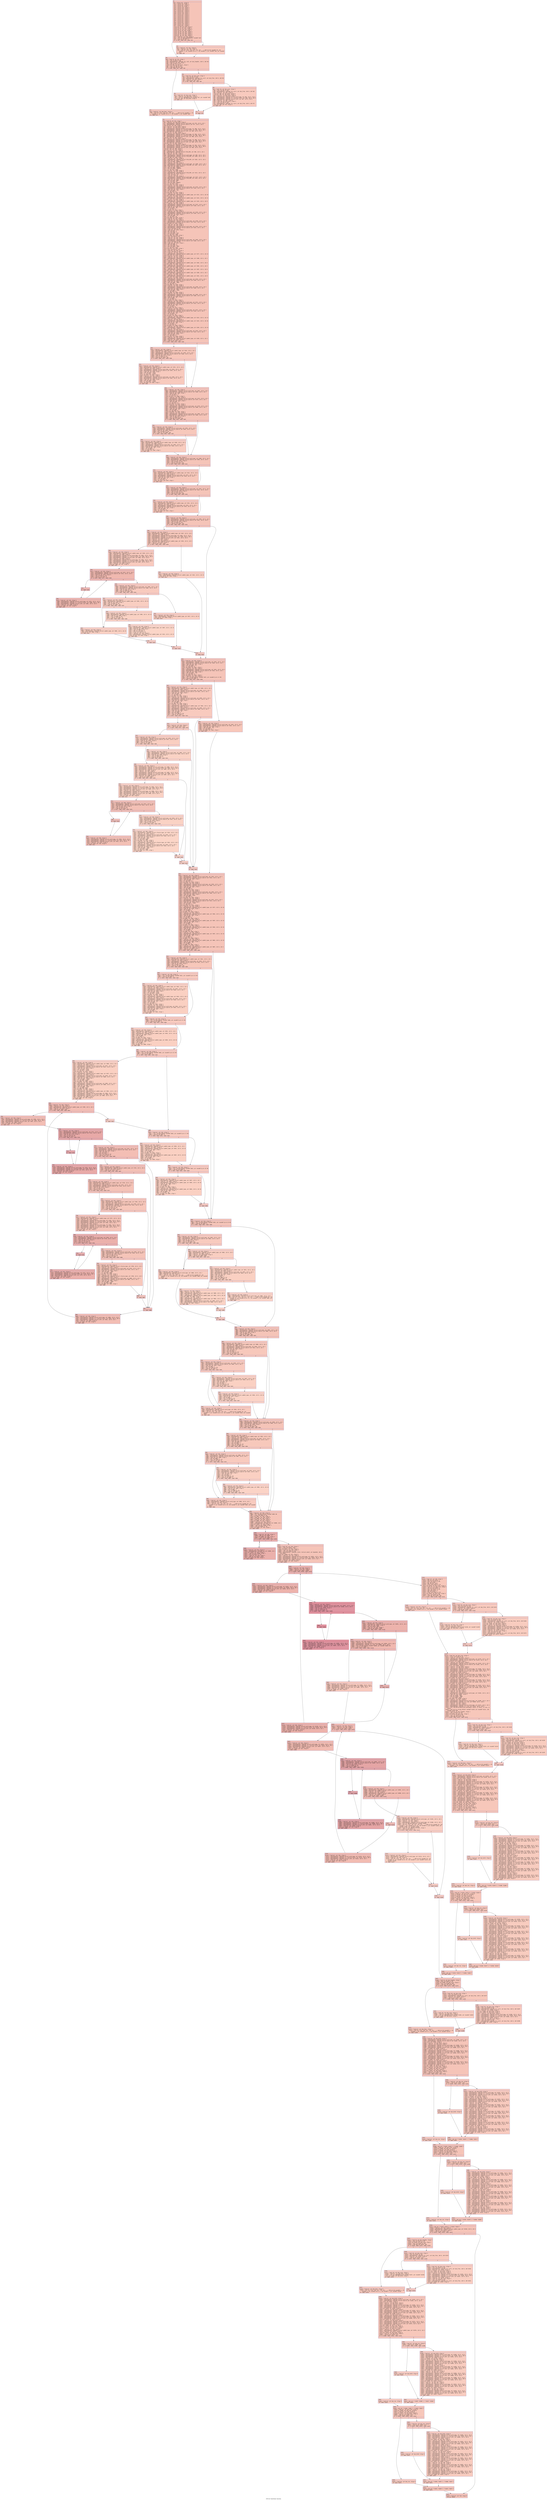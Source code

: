 digraph "CFG for 'InsertSym' function" {
	label="CFG for 'InsertSym' function";

	Node0x600000378af0 [shape=record,color="#3d50c3ff", style=filled, fillcolor="#e97a5f70" fontname="Courier",label="{9:\l|  %10 = alloca ptr, align 8\l  %11 = alloca i8, align 1\l  %12 = alloca ptr, align 8\l  %13 = alloca i8, align 1\l  %14 = alloca i32, align 4\l  %15 = alloca i32, align 4\l  %16 = alloca i32, align 4\l  %17 = alloca ptr, align 8\l  %18 = alloca ptr, align 8\l  %19 = alloca i32, align 4\l  %20 = alloca i32, align 4\l  %21 = alloca ptr, align 8\l  %22 = alloca ptr, align 8\l  %23 = alloca ptr, align 8\l  %24 = alloca ptr, align 8\l  %25 = alloca ptr, align 8\l  %26 = alloca ptr, align 8\l  %27 = alloca ptr, align 8\l  %28 = alloca ptr, align 8\l  %29 = alloca i32, align 4\l  %30 = alloca ptr, align 8\l  %31 = alloca ptr, align 8\l  store ptr %0, ptr %10, align 8\l  store i8 %1, ptr %11, align 1\l  store ptr %2, ptr %12, align 8\l  store i8 %3, ptr %13, align 1\l  store i32 %4, ptr %14, align 4\l  store i32 %5, ptr %15, align 4\l  store i32 %6, ptr %16, align 4\l  store ptr %7, ptr %17, align 8\l  store ptr %8, ptr %18, align 8\l  %32 = load ptr, ptr %10, align 8\l  %33 = call i32 @LexLegalName(ptr noundef %32)\l  %34 = icmp ne i32 %33, 0\l  br i1 %34, label %39, label %35\l|{<s0>T|<s1>F}}"];
	Node0x600000378af0:s0 -> Node0x600000378b90[tooltip="9 -> 39\nProbability 62.50%" ];
	Node0x600000378af0:s1 -> Node0x600000378b40[tooltip="9 -> 35\nProbability 37.50%" ];
	Node0x600000378b40 [shape=record,color="#3d50c3ff", style=filled, fillcolor="#ef886b70" fontname="Courier",label="{35:\l|  %36 = load ptr, ptr %12, align 8\l  %37 = load ptr, ptr %10, align 8\l  %38 = call ptr (i32, i32, ptr, i32, ptr, ...) @Error(i32 noundef 29, i32\l... noundef 3, ptr noundef @.str.2, i32 noundef 2, ptr noundef %36, ptr noundef\l... %37)\l  br label %39\l}"];
	Node0x600000378b40 -> Node0x600000378b90[tooltip="35 -> 39\nProbability 100.00%" ];
	Node0x600000378b90 [shape=record,color="#3d50c3ff", style=filled, fillcolor="#e97a5f70" fontname="Courier",label="{39:\l|  %40 = load i8, ptr %11, align 1\l  %41 = zext i8 %40 to i64\l  %42 = getelementptr inbounds [0 x i8], ptr @zz_lengths, i64 0, i64 %41\l  %43 = load i8, ptr %42, align 1\l  %44 = zext i8 %43 to i32\l  store i32 %44, ptr @zz_size, align 4\l  %45 = sext i32 %44 to i64\l  %46 = icmp uge i64 %45, 265\l  br i1 %46, label %47, label %50\l|{<s0>T|<s1>F}}"];
	Node0x600000378b90:s0 -> Node0x600000378be0[tooltip="39 -> 47\nProbability 50.00%" ];
	Node0x600000378b90:s1 -> Node0x600000378c30[tooltip="39 -> 50\nProbability 50.00%" ];
	Node0x600000378be0 [shape=record,color="#3d50c3ff", style=filled, fillcolor="#ed836670" fontname="Courier",label="{47:\l|  %48 = load ptr, ptr @no_fpos, align 8\l  %49 = call ptr (i32, i32, ptr, i32, ptr, ...) @Error(i32 noundef 1, i32\l... noundef 1, ptr noundef @.str.1, i32 noundef 1, ptr noundef %48)\l  br label %74\l}"];
	Node0x600000378be0 -> Node0x600000378d70[tooltip="47 -> 74\nProbability 100.00%" ];
	Node0x600000378c30 [shape=record,color="#3d50c3ff", style=filled, fillcolor="#ed836670" fontname="Courier",label="{50:\l|  %51 = load i32, ptr @zz_size, align 4\l  %52 = sext i32 %51 to i64\l  %53 = getelementptr inbounds [0 x ptr], ptr @zz_free, i64 0, i64 %52\l  %54 = load ptr, ptr %53, align 8\l  %55 = icmp eq ptr %54, null\l  br i1 %55, label %56, label %60\l|{<s0>T|<s1>F}}"];
	Node0x600000378c30:s0 -> Node0x600000378c80[tooltip="50 -> 56\nProbability 37.50%" ];
	Node0x600000378c30:s1 -> Node0x600000378cd0[tooltip="50 -> 60\nProbability 62.50%" ];
	Node0x600000378c80 [shape=record,color="#3d50c3ff", style=filled, fillcolor="#f2907270" fontname="Courier",label="{56:\l|  %57 = load i32, ptr @zz_size, align 4\l  %58 = load ptr, ptr @no_fpos, align 8\l  %59 = call ptr @GetMemory(i32 noundef %57, ptr noundef %58)\l  store ptr %59, ptr @zz_hold, align 8\l  br label %73\l}"];
	Node0x600000378c80 -> Node0x600000378d20[tooltip="56 -> 73\nProbability 100.00%" ];
	Node0x600000378cd0 [shape=record,color="#3d50c3ff", style=filled, fillcolor="#ef886b70" fontname="Courier",label="{60:\l|  %61 = load i32, ptr @zz_size, align 4\l  %62 = sext i32 %61 to i64\l  %63 = getelementptr inbounds [0 x ptr], ptr @zz_free, i64 0, i64 %62\l  %64 = load ptr, ptr %63, align 8\l  store ptr %64, ptr @zz_hold, align 8\l  store ptr %64, ptr @zz_hold, align 8\l  %65 = load ptr, ptr @zz_hold, align 8\l  %66 = getelementptr inbounds %struct.word_type, ptr %65, i32 0, i32 0\l  %67 = getelementptr inbounds [2 x %struct.LIST], ptr %66, i64 0, i64 0\l  %68 = getelementptr inbounds %struct.LIST, ptr %67, i32 0, i32 0\l  %69 = load ptr, ptr %68, align 8\l  %70 = load i32, ptr @zz_size, align 4\l  %71 = sext i32 %70 to i64\l  %72 = getelementptr inbounds [0 x ptr], ptr @zz_free, i64 0, i64 %71\l  store ptr %69, ptr %72, align 8\l  br label %73\l}"];
	Node0x600000378cd0 -> Node0x600000378d20[tooltip="60 -> 73\nProbability 100.00%" ];
	Node0x600000378d20 [shape=record,color="#3d50c3ff", style=filled, fillcolor="#ed836670" fontname="Courier",label="{73:\l|  br label %74\l}"];
	Node0x600000378d20 -> Node0x600000378d70[tooltip="73 -> 74\nProbability 100.00%" ];
	Node0x600000378d70 [shape=record,color="#3d50c3ff", style=filled, fillcolor="#e97a5f70" fontname="Courier",label="{74:\l|  %75 = load i8, ptr %11, align 1\l  %76 = load ptr, ptr @zz_hold, align 8\l  %77 = getelementptr inbounds %struct.word_type, ptr %76, i32 0, i32 1\l  %78 = getelementptr inbounds %struct.anon.0, ptr %77, i32 0, i32 0\l  store i8 %75, ptr %78, align 8\l  %79 = load ptr, ptr @zz_hold, align 8\l  %80 = load ptr, ptr @zz_hold, align 8\l  %81 = getelementptr inbounds %struct.word_type, ptr %80, i32 0, i32 0\l  %82 = getelementptr inbounds [2 x %struct.LIST], ptr %81, i64 0, i64 1\l  %83 = getelementptr inbounds %struct.LIST, ptr %82, i32 0, i32 1\l  store ptr %79, ptr %83, align 8\l  %84 = load ptr, ptr @zz_hold, align 8\l  %85 = getelementptr inbounds %struct.word_type, ptr %84, i32 0, i32 0\l  %86 = getelementptr inbounds [2 x %struct.LIST], ptr %85, i64 0, i64 1\l  %87 = getelementptr inbounds %struct.LIST, ptr %86, i32 0, i32 0\l  store ptr %79, ptr %87, align 8\l  %88 = load ptr, ptr @zz_hold, align 8\l  %89 = getelementptr inbounds %struct.word_type, ptr %88, i32 0, i32 0\l  %90 = getelementptr inbounds [2 x %struct.LIST], ptr %89, i64 0, i64 0\l  %91 = getelementptr inbounds %struct.LIST, ptr %90, i32 0, i32 1\l  store ptr %79, ptr %91, align 8\l  %92 = load ptr, ptr @zz_hold, align 8\l  %93 = getelementptr inbounds %struct.word_type, ptr %92, i32 0, i32 0\l  %94 = getelementptr inbounds [2 x %struct.LIST], ptr %93, i64 0, i64 0\l  %95 = getelementptr inbounds %struct.LIST, ptr %94, i32 0, i32 0\l  store ptr %79, ptr %95, align 8\l  store ptr %79, ptr %24, align 8\l  %96 = load ptr, ptr %12, align 8\l  %97 = getelementptr inbounds %struct.FILE_POS, ptr %96, i32 0, i32 2\l  %98 = load i16, ptr %97, align 2\l  %99 = load ptr, ptr %24, align 8\l  %100 = getelementptr inbounds %struct.word_type, ptr %99, i32 0, i32 1\l  %101 = getelementptr inbounds %struct.FILE_POS, ptr %100, i32 0, i32 2\l  store i16 %98, ptr %101, align 2\l  %102 = load ptr, ptr %12, align 8\l  %103 = getelementptr inbounds %struct.FILE_POS, ptr %102, i32 0, i32 3\l  %104 = load i32, ptr %103, align 4\l  %105 = and i32 %104, 1048575\l  %106 = load ptr, ptr %24, align 8\l  %107 = getelementptr inbounds %struct.word_type, ptr %106, i32 0, i32 1\l  %108 = getelementptr inbounds %struct.FILE_POS, ptr %107, i32 0, i32 3\l  %109 = load i32, ptr %108, align 4\l  %110 = and i32 %105, 1048575\l  %111 = and i32 %109, -1048576\l  %112 = or i32 %111, %110\l  store i32 %112, ptr %108, align 4\l  %113 = load ptr, ptr %12, align 8\l  %114 = getelementptr inbounds %struct.FILE_POS, ptr %113, i32 0, i32 3\l  %115 = load i32, ptr %114, align 4\l  %116 = lshr i32 %115, 20\l  %117 = load ptr, ptr %24, align 8\l  %118 = getelementptr inbounds %struct.word_type, ptr %117, i32 0, i32 1\l  %119 = getelementptr inbounds %struct.FILE_POS, ptr %118, i32 0, i32 3\l  %120 = load i32, ptr %119, align 4\l  %121 = and i32 %116, 4095\l  %122 = shl i32 %121, 20\l  %123 = and i32 %120, 1048575\l  %124 = or i32 %123, %122\l  store i32 %124, ptr %119, align 4\l  %125 = load ptr, ptr %24, align 8\l  %126 = getelementptr inbounds %struct.word_type, ptr %125, i32 0, i32 2\l  %127 = getelementptr inbounds %struct.anon.6, ptr %126, i32 0, i32 1\l  %128 = load i16, ptr %127, align 1\l  %129 = and i16 %128, -257\l  %130 = or i16 %129, 0\l  store i16 %130, ptr %127, align 1\l  %131 = load ptr, ptr %24, align 8\l  %132 = getelementptr inbounds %struct.symbol_type, ptr %131, i32 0, i32 10\l  store ptr null, ptr %132, align 8\l  %133 = load ptr, ptr %24, align 8\l  %134 = getelementptr inbounds %struct.symbol_type, ptr %133, i32 0, i32 11\l  store ptr null, ptr %134, align 8\l  %135 = load ptr, ptr %24, align 8\l  %136 = getelementptr inbounds %struct.symbol_type, ptr %135, i32 0, i32 9\l  store ptr null, ptr %136, align 8\l  %137 = load ptr, ptr %24, align 8\l  %138 = getelementptr inbounds %struct.word_type, ptr %137, i32 0, i32 2\l  %139 = getelementptr inbounds %struct.anon.6, ptr %138, i32 0, i32 2\l  %140 = load i8, ptr %139, align 1\l  %141 = and i8 %140, -65\l  %142 = or i8 %141, 0\l  store i8 %142, ptr %139, align 1\l  %143 = load ptr, ptr %24, align 8\l  %144 = getelementptr inbounds %struct.word_type, ptr %143, i32 0, i32 2\l  %145 = getelementptr inbounds %struct.anon.6, ptr %144, i32 0, i32 1\l  %146 = load i16, ptr %145, align 1\l  %147 = and i16 %146, -17\l  %148 = or i16 %147, 16\l  store i16 %148, ptr %145, align 1\l  %149 = load i8, ptr %13, align 1\l  %150 = load ptr, ptr %24, align 8\l  %151 = getelementptr inbounds %struct.word_type, ptr %150, i32 0, i32 2\l  %152 = getelementptr inbounds %struct.anon.1, ptr %151, i32 0, i32 0\l  store i8 %149, ptr %152, align 8\l  %153 = load i32, ptr %14, align 4\l  %154 = load ptr, ptr %24, align 8\l  %155 = getelementptr inbounds %struct.word_type, ptr %154, i32 0, i32 2\l  %156 = getelementptr inbounds %struct.anon.6, ptr %155, i32 0, i32 1\l  %157 = trunc i32 %153 to i16\l  %158 = load i16, ptr %156, align 1\l  %159 = and i16 %157, 1\l  %160 = shl i16 %159, 9\l  %161 = and i16 %158, -513\l  %162 = or i16 %161, %160\l  store i16 %162, ptr %156, align 1\l  %163 = zext i16 %159 to i32\l  %164 = load i32, ptr %15, align 4\l  %165 = load ptr, ptr %24, align 8\l  %166 = getelementptr inbounds %struct.word_type, ptr %165, i32 0, i32 2\l  %167 = getelementptr inbounds %struct.anon.6, ptr %166, i32 0, i32 1\l  %168 = trunc i32 %164 to i16\l  %169 = load i16, ptr %167, align 1\l  %170 = and i16 %168, 1\l  %171 = shl i16 %170, 10\l  %172 = and i16 %169, -1025\l  %173 = or i16 %172, %171\l  store i16 %173, ptr %167, align 1\l  %174 = zext i16 %170 to i32\l  %175 = load i32, ptr %16, align 4\l  %176 = trunc i32 %175 to i16\l  %177 = load ptr, ptr %24, align 8\l  %178 = getelementptr inbounds %struct.symbol_type, ptr %177, i32 0, i32 12\l  store i16 %176, ptr %178, align 8\l  %179 = load ptr, ptr %17, align 8\l  %180 = load ptr, ptr %24, align 8\l  %181 = getelementptr inbounds %struct.symbol_type, ptr %180, i32 0, i32 3\l  store ptr %179, ptr %181, align 8\l  %182 = load ptr, ptr %18, align 8\l  %183 = load ptr, ptr %24, align 8\l  %184 = getelementptr inbounds %struct.symbol_type, ptr %183, i32 0, i32 4\l  store ptr %182, ptr %184, align 8\l  %185 = load ptr, ptr %24, align 8\l  %186 = getelementptr inbounds %struct.symbol_type, ptr %185, i32 0, i32 5\l  store ptr null, ptr %186, align 8\l  %187 = load ptr, ptr %24, align 8\l  %188 = getelementptr inbounds %struct.symbol_type, ptr %187, i32 0, i32 6\l  store ptr null, ptr %188, align 8\l  %189 = load ptr, ptr %24, align 8\l  %190 = getelementptr inbounds %struct.symbol_type, ptr %189, i32 0, i32 7\l  store ptr null, ptr %190, align 8\l  %191 = load ptr, ptr %24, align 8\l  %192 = getelementptr inbounds %struct.symbol_type, ptr %191, i32 0, i32 8\l  store ptr null, ptr %192, align 8\l  %193 = load ptr, ptr %24, align 8\l  %194 = getelementptr inbounds %struct.word_type, ptr %193, i32 0, i32 2\l  %195 = getelementptr inbounds %struct.anon.6, ptr %194, i32 0, i32 1\l  %196 = load i16, ptr %195, align 1\l  %197 = and i16 %196, -4097\l  %198 = or i16 %197, 0\l  store i16 %198, ptr %195, align 1\l  %199 = load ptr, ptr %24, align 8\l  %200 = getelementptr inbounds %struct.word_type, ptr %199, i32 0, i32 2\l  %201 = getelementptr inbounds %struct.anon.6, ptr %200, i32 0, i32 1\l  %202 = load i16, ptr %201, align 1\l  %203 = and i16 %202, -2049\l  %204 = or i16 %203, 0\l  store i16 %204, ptr %201, align 1\l  %205 = load ptr, ptr %24, align 8\l  %206 = getelementptr inbounds %struct.word_type, ptr %205, i32 0, i32 2\l  %207 = getelementptr inbounds %struct.anon.6, ptr %206, i32 0, i32 2\l  %208 = load i8, ptr %207, align 1\l  %209 = and i8 %208, -2\l  %210 = or i8 %209, 0\l  store i8 %210, ptr %207, align 1\l  %211 = load ptr, ptr %24, align 8\l  %212 = getelementptr inbounds %struct.word_type, ptr %211, i32 0, i32 2\l  %213 = getelementptr inbounds %struct.anon.6, ptr %212, i32 0, i32 2\l  %214 = load i8, ptr %213, align 1\l  %215 = and i8 %214, -17\l  %216 = or i8 %215, 0\l  store i8 %216, ptr %213, align 1\l  %217 = load ptr, ptr %24, align 8\l  %218 = getelementptr inbounds %struct.word_type, ptr %217, i32 0, i32 2\l  %219 = getelementptr inbounds %struct.anon.6, ptr %218, i32 0, i32 2\l  %220 = load i8, ptr %219, align 1\l  %221 = and i8 %220, -33\l  %222 = or i8 %221, 32\l  store i8 %222, ptr %219, align 1\l  %223 = load ptr, ptr %24, align 8\l  %224 = getelementptr inbounds %struct.symbol_type, ptr %223, i32 0, i32 13\l  store i16 0, ptr %224, align 2\l  %225 = load ptr, ptr %24, align 8\l  %226 = getelementptr inbounds %struct.symbol_type, ptr %225, i32 0, i32 16\l  %227 = load i8, ptr %226, align 2\l  %228 = and i8 %227, -65\l  %229 = or i8 %228, 0\l  store i8 %229, ptr %226, align 2\l  %230 = load ptr, ptr %24, align 8\l  %231 = getelementptr inbounds %struct.symbol_type, ptr %230, i32 0, i32 14\l  store i8 0, ptr %231, align 4\l  %232 = load ptr, ptr %24, align 8\l  %233 = getelementptr inbounds %struct.word_type, ptr %232, i32 0, i32 2\l  %234 = getelementptr inbounds %struct.anon.6, ptr %233, i32 0, i32 1\l  %235 = load i16, ptr %234, align 1\l  %236 = and i16 %235, 32767\l  %237 = or i16 %236, 0\l  store i16 %237, ptr %234, align 1\l  %238 = load ptr, ptr %24, align 8\l  %239 = getelementptr inbounds %struct.symbol_type, ptr %238, i32 0, i32 3\l  %240 = load ptr, ptr %239, align 8\l  %241 = icmp ne ptr %240, null\l  br i1 %241, label %242, label %266\l|{<s0>T|<s1>F}}"];
	Node0x600000378d70:s0 -> Node0x600000378dc0[tooltip="74 -> 242\nProbability 62.50%" ];
	Node0x600000378d70:s1 -> Node0x600000378e60[tooltip="74 -> 266\nProbability 37.50%" ];
	Node0x600000378dc0 [shape=record,color="#3d50c3ff", style=filled, fillcolor="#ec7f6370" fontname="Courier",label="{242:\l|  %243 = load ptr, ptr %24, align 8\l  %244 = getelementptr inbounds %struct.symbol_type, ptr %243, i32 0, i32 3\l  %245 = load ptr, ptr %244, align 8\l  %246 = getelementptr inbounds %struct.word_type, ptr %245, i32 0, i32 1\l  %247 = getelementptr inbounds %struct.anon.0, ptr %246, i32 0, i32 0\l  %248 = load i8, ptr %247, align 8\l  %249 = zext i8 %248 to i32\l  %250 = icmp eq i32 %249, 145\l  br i1 %250, label %251, label %266\l|{<s0>T|<s1>F}}"];
	Node0x600000378dc0:s0 -> Node0x600000378e10[tooltip="242 -> 251\nProbability 50.00%" ];
	Node0x600000378dc0:s1 -> Node0x600000378e60[tooltip="242 -> 266\nProbability 50.00%" ];
	Node0x600000378e10 [shape=record,color="#3d50c3ff", style=filled, fillcolor="#ef886b70" fontname="Courier",label="{251:\l|  %252 = load ptr, ptr %24, align 8\l  %253 = getelementptr inbounds %struct.symbol_type, ptr %252, i32 0, i32 3\l  %254 = load ptr, ptr %253, align 8\l  %255 = getelementptr inbounds %struct.word_type, ptr %254, i32 0, i32 2\l  %256 = getelementptr inbounds %struct.anon.6, ptr %255, i32 0, i32 1\l  %257 = load i16, ptr %256, align 1\l  %258 = and i16 %257, 32767\l  %259 = or i16 %258, -32768\l  store i16 %259, ptr %256, align 1\l  %260 = load ptr, ptr %24, align 8\l  %261 = getelementptr inbounds %struct.word_type, ptr %260, i32 0, i32 2\l  %262 = getelementptr inbounds %struct.anon.6, ptr %261, i32 0, i32 1\l  %263 = load i16, ptr %262, align 1\l  %264 = and i16 %263, 32767\l  %265 = or i16 %264, -32768\l  store i16 %265, ptr %262, align 1\l  br label %266\l}"];
	Node0x600000378e10 -> Node0x600000378e60[tooltip="251 -> 266\nProbability 100.00%" ];
	Node0x600000378e60 [shape=record,color="#3d50c3ff", style=filled, fillcolor="#e97a5f70" fontname="Courier",label="{266:\l|  %267 = load ptr, ptr %24, align 8\l  %268 = getelementptr inbounds %struct.word_type, ptr %267, i32 0, i32 2\l  %269 = getelementptr inbounds %struct.anon.6, ptr %268, i32 0, i32 2\l  %270 = load i8, ptr %269, align 1\l  %271 = and i8 %270, -9\l  %272 = or i8 %271, 0\l  store i8 %272, ptr %269, align 1\l  %273 = load ptr, ptr %24, align 8\l  %274 = getelementptr inbounds %struct.word_type, ptr %273, i32 0, i32 2\l  %275 = getelementptr inbounds %struct.anon.6, ptr %274, i32 0, i32 1\l  %276 = load i16, ptr %275, align 1\l  %277 = and i16 %276, -5\l  %278 = or i16 %277, 0\l  store i16 %278, ptr %275, align 1\l  %279 = load ptr, ptr %24, align 8\l  %280 = getelementptr inbounds %struct.word_type, ptr %279, i32 0, i32 2\l  %281 = getelementptr inbounds %struct.anon.6, ptr %280, i32 0, i32 1\l  %282 = load i16, ptr %281, align 1\l  %283 = and i16 %282, -9\l  %284 = or i16 %283, 0\l  store i16 %284, ptr %281, align 1\l  %285 = load ptr, ptr %24, align 8\l  %286 = getelementptr inbounds %struct.word_type, ptr %285, i32 0, i32 1\l  %287 = getelementptr inbounds %struct.anon.0, ptr %286, i32 0, i32 0\l  %288 = load i8, ptr %287, align 8\l  %289 = zext i8 %288 to i32\l  %290 = icmp sge i32 %289, 144\l  br i1 %290, label %291, label %307\l|{<s0>T|<s1>F}}"];
	Node0x600000378e60:s0 -> Node0x600000378eb0[tooltip="266 -> 291\nProbability 50.00%" ];
	Node0x600000378e60:s1 -> Node0x600000378f50[tooltip="266 -> 307\nProbability 50.00%" ];
	Node0x600000378eb0 [shape=record,color="#3d50c3ff", style=filled, fillcolor="#ed836670" fontname="Courier",label="{291:\l|  %292 = load ptr, ptr %24, align 8\l  %293 = getelementptr inbounds %struct.word_type, ptr %292, i32 0, i32 1\l  %294 = getelementptr inbounds %struct.anon.0, ptr %293, i32 0, i32 0\l  %295 = load i8, ptr %294, align 8\l  %296 = zext i8 %295 to i32\l  %297 = icmp sle i32 %296, 146\l  br i1 %297, label %298, label %307\l|{<s0>T|<s1>F}}"];
	Node0x600000378eb0:s0 -> Node0x600000378f00[tooltip="291 -> 298\nProbability 50.00%" ];
	Node0x600000378eb0:s1 -> Node0x600000378f50[tooltip="291 -> 307\nProbability 50.00%" ];
	Node0x600000378f00 [shape=record,color="#3d50c3ff", style=filled, fillcolor="#f08b6e70" fontname="Courier",label="{298:\l|  %299 = load ptr, ptr %24, align 8\l  %300 = getelementptr inbounds %struct.symbol_type, ptr %299, i32 0, i32 3\l  %301 = load ptr, ptr %300, align 8\l  %302 = getelementptr inbounds %struct.word_type, ptr %301, i32 0, i32 2\l  %303 = getelementptr inbounds %struct.anon.6, ptr %302, i32 0, i32 2\l  %304 = load i8, ptr %303, align 1\l  %305 = and i8 %304, -9\l  %306 = or i8 %305, 8\l  store i8 %306, ptr %303, align 1\l  br label %307\l}"];
	Node0x600000378f00 -> Node0x600000378f50[tooltip="298 -> 307\nProbability 100.00%" ];
	Node0x600000378f50 [shape=record,color="#3d50c3ff", style=filled, fillcolor="#e97a5f70" fontname="Courier",label="{307:\l|  %308 = load ptr, ptr %24, align 8\l  %309 = getelementptr inbounds %struct.word_type, ptr %308, i32 0, i32 1\l  %310 = getelementptr inbounds %struct.anon.0, ptr %309, i32 0, i32 0\l  %311 = load i8, ptr %310, align 8\l  %312 = zext i8 %311 to i32\l  %313 = icmp eq i32 %312, 144\l  br i1 %313, label %314, label %323\l|{<s0>T|<s1>F}}"];
	Node0x600000378f50:s0 -> Node0x600000378fa0[tooltip="307 -> 314\nProbability 50.00%" ];
	Node0x600000378f50:s1 -> Node0x600000378ff0[tooltip="307 -> 323\nProbability 50.00%" ];
	Node0x600000378fa0 [shape=record,color="#3d50c3ff", style=filled, fillcolor="#ed836670" fontname="Courier",label="{314:\l|  %315 = load ptr, ptr %24, align 8\l  %316 = getelementptr inbounds %struct.symbol_type, ptr %315, i32 0, i32 3\l  %317 = load ptr, ptr %316, align 8\l  %318 = getelementptr inbounds %struct.word_type, ptr %317, i32 0, i32 2\l  %319 = getelementptr inbounds %struct.anon.6, ptr %318, i32 0, i32 1\l  %320 = load i16, ptr %319, align 1\l  %321 = and i16 %320, -5\l  %322 = or i16 %321, 4\l  store i16 %322, ptr %319, align 1\l  br label %323\l}"];
	Node0x600000378fa0 -> Node0x600000378ff0[tooltip="314 -> 323\nProbability 100.00%" ];
	Node0x600000378ff0 [shape=record,color="#3d50c3ff", style=filled, fillcolor="#e97a5f70" fontname="Courier",label="{323:\l|  %324 = load ptr, ptr %24, align 8\l  %325 = getelementptr inbounds %struct.word_type, ptr %324, i32 0, i32 1\l  %326 = getelementptr inbounds %struct.anon.0, ptr %325, i32 0, i32 0\l  %327 = load i8, ptr %326, align 8\l  %328 = zext i8 %327 to i32\l  %329 = icmp eq i32 %328, 146\l  br i1 %329, label %330, label %339\l|{<s0>T|<s1>F}}"];
	Node0x600000378ff0:s0 -> Node0x600000379040[tooltip="323 -> 330\nProbability 50.00%" ];
	Node0x600000378ff0:s1 -> Node0x600000379090[tooltip="323 -> 339\nProbability 50.00%" ];
	Node0x600000379040 [shape=record,color="#3d50c3ff", style=filled, fillcolor="#ed836670" fontname="Courier",label="{330:\l|  %331 = load ptr, ptr %24, align 8\l  %332 = getelementptr inbounds %struct.symbol_type, ptr %331, i32 0, i32 3\l  %333 = load ptr, ptr %332, align 8\l  %334 = getelementptr inbounds %struct.word_type, ptr %333, i32 0, i32 2\l  %335 = getelementptr inbounds %struct.anon.6, ptr %334, i32 0, i32 1\l  %336 = load i16, ptr %335, align 1\l  %337 = and i16 %336, -9\l  %338 = or i16 %337, 8\l  store i16 %338, ptr %335, align 1\l  br label %339\l}"];
	Node0x600000379040 -> Node0x600000379090[tooltip="330 -> 339\nProbability 100.00%" ];
	Node0x600000379090 [shape=record,color="#3d50c3ff", style=filled, fillcolor="#e97a5f70" fontname="Courier",label="{339:\l|  %340 = load ptr, ptr %24, align 8\l  %341 = getelementptr inbounds %struct.word_type, ptr %340, i32 0, i32 1\l  %342 = getelementptr inbounds %struct.anon.0, ptr %341, i32 0, i32 0\l  %343 = load i8, ptr %342, align 8\l  %344 = zext i8 %343 to i32\l  %345 = icmp eq i32 %344, 145\l  br i1 %345, label %346, label %424\l|{<s0>T|<s1>F}}"];
	Node0x600000379090:s0 -> Node0x6000003790e0[tooltip="339 -> 346\nProbability 50.00%" ];
	Node0x600000379090:s1 -> Node0x600000379590[tooltip="339 -> 424\nProbability 50.00%" ];
	Node0x6000003790e0 [shape=record,color="#3d50c3ff", style=filled, fillcolor="#ed836670" fontname="Courier",label="{346:\l|  %347 = load ptr, ptr %24, align 8\l  %348 = getelementptr inbounds %struct.symbol_type, ptr %347, i32 0, i32 3\l  %349 = load ptr, ptr %348, align 8\l  %350 = getelementptr inbounds %struct.word_type, ptr %349, i32 0, i32 0\l  %351 = getelementptr inbounds [2 x %struct.LIST], ptr %350, i64 0, i64 0\l  %352 = getelementptr inbounds %struct.LIST, ptr %351, i32 0, i32 0\l  %353 = load ptr, ptr %352, align 8\l  %354 = load ptr, ptr %24, align 8\l  %355 = getelementptr inbounds %struct.symbol_type, ptr %354, i32 0, i32 3\l  %356 = load ptr, ptr %355, align 8\l  %357 = icmp ne ptr %353, %356\l  br i1 %357, label %358, label %420\l|{<s0>T|<s1>F}}"];
	Node0x6000003790e0:s0 -> Node0x600000379130[tooltip="346 -> 358\nProbability 62.50%" ];
	Node0x6000003790e0:s1 -> Node0x6000003794f0[tooltip="346 -> 420\nProbability 37.50%" ];
	Node0x600000379130 [shape=record,color="#3d50c3ff", style=filled, fillcolor="#ef886b70" fontname="Courier",label="{358:\l|  %359 = load ptr, ptr %24, align 8\l  %360 = getelementptr inbounds %struct.symbol_type, ptr %359, i32 0, i32 3\l  %361 = load ptr, ptr %360, align 8\l  %362 = getelementptr inbounds %struct.word_type, ptr %361, i32 0, i32 0\l  %363 = getelementptr inbounds [2 x %struct.LIST], ptr %362, i64 0, i64 0\l  %364 = getelementptr inbounds %struct.LIST, ptr %363, i32 0, i32 0\l  %365 = load ptr, ptr %364, align 8\l  %366 = getelementptr inbounds %struct.word_type, ptr %365, i32 0, i32 0\l  %367 = getelementptr inbounds [2 x %struct.LIST], ptr %366, i64 0, i64 1\l  %368 = getelementptr inbounds %struct.LIST, ptr %367, i32 0, i32 0\l  %369 = load ptr, ptr %368, align 8\l  store ptr %369, ptr %25, align 8\l  br label %370\l}"];
	Node0x600000379130 -> Node0x600000379180[tooltip="358 -> 370\nProbability 100.00%" ];
	Node0x600000379180 [shape=record,color="#3d50c3ff", style=filled, fillcolor="#dc5d4a70" fontname="Courier",label="{370:\l|  %371 = load ptr, ptr %25, align 8\l  %372 = getelementptr inbounds %struct.word_type, ptr %371, i32 0, i32 1\l  %373 = getelementptr inbounds %struct.anon.0, ptr %372, i32 0, i32 0\l  %374 = load i8, ptr %373, align 8\l  %375 = zext i8 %374 to i32\l  %376 = icmp eq i32 %375, 0\l  br i1 %376, label %377, label %384\l|{<s0>T|<s1>F}}"];
	Node0x600000379180:s0 -> Node0x6000003791d0[tooltip="370 -> 377\nProbability 96.88%" ];
	Node0x600000379180:s1 -> Node0x600000379270[tooltip="370 -> 384\nProbability 3.12%" ];
	Node0x6000003791d0 [shape=record,color="#3d50c3ff", style=filled, fillcolor="#dc5d4a70" fontname="Courier",label="{377:\l|  br label %378\l}"];
	Node0x6000003791d0 -> Node0x600000379220[tooltip="377 -> 378\nProbability 100.00%" ];
	Node0x600000379220 [shape=record,color="#3d50c3ff", style=filled, fillcolor="#dc5d4a70" fontname="Courier",label="{378:\l|  %379 = load ptr, ptr %25, align 8\l  %380 = getelementptr inbounds %struct.word_type, ptr %379, i32 0, i32 0\l  %381 = getelementptr inbounds [2 x %struct.LIST], ptr %380, i64 0, i64 1\l  %382 = getelementptr inbounds %struct.LIST, ptr %381, i32 0, i32 0\l  %383 = load ptr, ptr %382, align 8\l  store ptr %383, ptr %25, align 8\l  br label %370\l}"];
	Node0x600000379220 -> Node0x600000379180[tooltip="378 -> 370\nProbability 100.00%" ];
	Node0x600000379270 [shape=record,color="#3d50c3ff", style=filled, fillcolor="#ef886b70" fontname="Courier",label="{384:\l|  %385 = load ptr, ptr %25, align 8\l  %386 = getelementptr inbounds %struct.word_type, ptr %385, i32 0, i32 1\l  %387 = getelementptr inbounds %struct.anon.0, ptr %386, i32 0, i32 0\l  %388 = load i8, ptr %387, align 8\l  %389 = zext i8 %388 to i32\l  %390 = icmp eq i32 %389, 145\l  br i1 %390, label %391, label %416\l|{<s0>T|<s1>F}}"];
	Node0x600000379270:s0 -> Node0x6000003792c0[tooltip="384 -> 391\nProbability 50.00%" ];
	Node0x600000379270:s1 -> Node0x600000379450[tooltip="384 -> 416\nProbability 50.00%" ];
	Node0x6000003792c0 [shape=record,color="#3d50c3ff", style=filled, fillcolor="#f2907270" fontname="Courier",label="{391:\l|  %392 = load ptr, ptr %25, align 8\l  %393 = getelementptr inbounds %struct.symbol_type, ptr %392, i32 0, i32 15\l  %394 = load i8, ptr %393, align 1\l  %395 = zext i8 %394 to i32\l  %396 = icmp eq i32 %395, 122\l  br i1 %396, label %403, label %397\l|{<s0>T|<s1>F}}"];
	Node0x6000003792c0:s0 -> Node0x600000379360[tooltip="391 -> 403\nProbability 50.00%" ];
	Node0x6000003792c0:s1 -> Node0x600000379310[tooltip="391 -> 397\nProbability 50.00%" ];
	Node0x600000379310 [shape=record,color="#3d50c3ff", style=filled, fillcolor="#f4987a70" fontname="Courier",label="{397:\l|  %398 = load ptr, ptr %25, align 8\l  %399 = getelementptr inbounds %struct.symbol_type, ptr %398, i32 0, i32 15\l  %400 = load i8, ptr %399, align 1\l  %401 = zext i8 %400 to i32\l  %402 = icmp eq i32 %401, 32\l  br i1 %402, label %403, label %406\l|{<s0>T|<s1>F}}"];
	Node0x600000379310:s0 -> Node0x600000379360[tooltip="397 -> 403\nProbability 50.00%" ];
	Node0x600000379310:s1 -> Node0x6000003793b0[tooltip="397 -> 406\nProbability 50.00%" ];
	Node0x600000379360 [shape=record,color="#3d50c3ff", style=filled, fillcolor="#f3947570" fontname="Courier",label="{403:\l|  %404 = load ptr, ptr %24, align 8\l  %405 = getelementptr inbounds %struct.symbol_type, ptr %404, i32 0, i32 15\l  store i8 32, ptr %405, align 1\l  br label %415\l}"];
	Node0x600000379360 -> Node0x600000379400[tooltip="403 -> 415\nProbability 100.00%" ];
	Node0x6000003793b0 [shape=record,color="#3d50c3ff", style=filled, fillcolor="#f5a08170" fontname="Courier",label="{406:\l|  %407 = load ptr, ptr %25, align 8\l  %408 = getelementptr inbounds %struct.symbol_type, ptr %407, i32 0, i32 15\l  %409 = load i8, ptr %408, align 1\l  %410 = zext i8 %409 to i32\l  %411 = add nsw i32 %410, 1\l  %412 = trunc i32 %411 to i8\l  %413 = load ptr, ptr %24, align 8\l  %414 = getelementptr inbounds %struct.symbol_type, ptr %413, i32 0, i32 15\l  store i8 %412, ptr %414, align 1\l  br label %415\l}"];
	Node0x6000003793b0 -> Node0x600000379400[tooltip="406 -> 415\nProbability 100.00%" ];
	Node0x600000379400 [shape=record,color="#3d50c3ff", style=filled, fillcolor="#f2907270" fontname="Courier",label="{415:\l|  br label %419\l}"];
	Node0x600000379400 -> Node0x6000003794a0[tooltip="415 -> 419\nProbability 100.00%" ];
	Node0x600000379450 [shape=record,color="#3d50c3ff", style=filled, fillcolor="#f2907270" fontname="Courier",label="{416:\l|  %417 = load ptr, ptr %24, align 8\l  %418 = getelementptr inbounds %struct.symbol_type, ptr %417, i32 0, i32 15\l  store i8 97, ptr %418, align 1\l  br label %419\l}"];
	Node0x600000379450 -> Node0x6000003794a0[tooltip="416 -> 419\nProbability 100.00%" ];
	Node0x6000003794a0 [shape=record,color="#3d50c3ff", style=filled, fillcolor="#ef886b70" fontname="Courier",label="{419:\l|  br label %423\l}"];
	Node0x6000003794a0 -> Node0x600000379540[tooltip="419 -> 423\nProbability 100.00%" ];
	Node0x6000003794f0 [shape=record,color="#3d50c3ff", style=filled, fillcolor="#f2907270" fontname="Courier",label="{420:\l|  %421 = load ptr, ptr %24, align 8\l  %422 = getelementptr inbounds %struct.symbol_type, ptr %421, i32 0, i32 15\l  store i8 97, ptr %422, align 1\l  br label %423\l}"];
	Node0x6000003794f0 -> Node0x600000379540[tooltip="420 -> 423\nProbability 100.00%" ];
	Node0x600000379540 [shape=record,color="#3d50c3ff", style=filled, fillcolor="#ed836670" fontname="Courier",label="{423:\l|  br label %424\l}"];
	Node0x600000379540 -> Node0x600000379590[tooltip="423 -> 424\nProbability 100.00%" ];
	Node0x600000379590 [shape=record,color="#3d50c3ff", style=filled, fillcolor="#e97a5f70" fontname="Courier",label="{424:\l|  %425 = load ptr, ptr %24, align 8\l  %426 = getelementptr inbounds %struct.word_type, ptr %425, i32 0, i32 2\l  %427 = getelementptr inbounds %struct.anon.6, ptr %426, i32 0, i32 1\l  %428 = load i16, ptr %427, align 1\l  %429 = and i16 %428, -65\l  %430 = or i16 %429, 0\l  store i16 %430, ptr %427, align 1\l  %431 = load ptr, ptr %24, align 8\l  %432 = getelementptr inbounds %struct.word_type, ptr %431, i32 0, i32 2\l  %433 = getelementptr inbounds %struct.anon.6, ptr %432, i32 0, i32 1\l  %434 = load i16, ptr %433, align 1\l  %435 = and i16 %434, -129\l  %436 = or i16 %435, 0\l  store i16 %436, ptr %433, align 1\l  %437 = load ptr, ptr %10, align 8\l  %438 = call i32 @strcmp(ptr noundef %437, ptr noundef @.str.3) #4\l  %439 = icmp eq i32 %438, 0\l  br i1 %439, label %447, label %440\l|{<s0>T|<s1>F}}"];
	Node0x600000379590:s0 -> Node0x600000379630[tooltip="424 -> 447\nProbability 37.50%" ];
	Node0x600000379590:s1 -> Node0x6000003795e0[tooltip="424 -> 440\nProbability 62.50%" ];
	Node0x6000003795e0 [shape=record,color="#3d50c3ff", style=filled, fillcolor="#ec7f6370" fontname="Courier",label="{440:\l|  %441 = load ptr, ptr %24, align 8\l  %442 = getelementptr inbounds %struct.word_type, ptr %441, i32 0, i32 2\l  %443 = getelementptr inbounds %struct.anon.6, ptr %442, i32 0, i32 1\l  %444 = load i16, ptr %443, align 1\l  %445 = and i16 %444, -33\l  %446 = or i16 %445, 0\l  store i16 %446, ptr %443, align 1\l  br label %552\l}"];
	Node0x6000003795e0 -> Node0x600000379a90[tooltip="440 -> 552\nProbability 100.00%" ];
	Node0x600000379630 [shape=record,color="#3d50c3ff", style=filled, fillcolor="#ef886b70" fontname="Courier",label="{447:\l|  %448 = load ptr, ptr %24, align 8\l  %449 = getelementptr inbounds %struct.symbol_type, ptr %448, i32 0, i32 3\l  %450 = load ptr, ptr %449, align 8\l  %451 = getelementptr inbounds %struct.word_type, ptr %450, i32 0, i32 2\l  %452 = getelementptr inbounds %struct.anon.6, ptr %451, i32 0, i32 1\l  %453 = load i16, ptr %452, align 1\l  %454 = and i16 %453, -65\l  %455 = or i16 %454, 64\l  store i16 %455, ptr %452, align 1\l  %456 = load ptr, ptr %24, align 8\l  %457 = getelementptr inbounds %struct.word_type, ptr %456, i32 0, i32 2\l  %458 = getelementptr inbounds %struct.anon.6, ptr %457, i32 0, i32 1\l  %459 = load i16, ptr %458, align 1\l  %460 = and i16 %459, -33\l  %461 = or i16 %460, 32\l  store i16 %461, ptr %458, align 1\l  %462 = load ptr, ptr %24, align 8\l  %463 = getelementptr inbounds %struct.symbol_type, ptr %462, i32 0, i32 3\l  %464 = load ptr, ptr %463, align 8\l  %465 = getelementptr inbounds %struct.word_type, ptr %464, i32 0, i32 2\l  %466 = getelementptr inbounds %struct.anon.6, ptr %465, i32 0, i32 1\l  %467 = load i16, ptr %466, align 1\l  %468 = lshr i16 %467, 14\l  %469 = and i16 %468, 1\l  %470 = zext i16 %469 to i32\l  %471 = icmp ne i32 %470, 0\l  br i1 %471, label %472, label %551\l|{<s0>T|<s1>F}}"];
	Node0x600000379630:s0 -> Node0x600000379680[tooltip="447 -> 472\nProbability 62.50%" ];
	Node0x600000379630:s1 -> Node0x600000379a40[tooltip="447 -> 551\nProbability 37.50%" ];
	Node0x600000379680 [shape=record,color="#3d50c3ff", style=filled, fillcolor="#f08b6e70" fontname="Courier",label="{472:\l|  %473 = load ptr, ptr %18, align 8\l  %474 = icmp ne ptr %473, null\l  br i1 %474, label %475, label %551\l|{<s0>T|<s1>F}}"];
	Node0x600000379680:s0 -> Node0x6000003796d0[tooltip="472 -> 475\nProbability 62.50%" ];
	Node0x600000379680:s1 -> Node0x600000379a40[tooltip="472 -> 551\nProbability 37.50%" ];
	Node0x6000003796d0 [shape=record,color="#3d50c3ff", style=filled, fillcolor="#f2907270" fontname="Courier",label="{475:\l|  %476 = load ptr, ptr %18, align 8\l  %477 = getelementptr inbounds %struct.word_type, ptr %476, i32 0, i32 1\l  %478 = getelementptr inbounds %struct.anon.0, ptr %477, i32 0, i32 0\l  %479 = load i8, ptr %478, align 8\l  %480 = zext i8 %479 to i32\l  %481 = icmp eq i32 %480, 6\l  br i1 %481, label %489, label %482\l|{<s0>T|<s1>F}}"];
	Node0x6000003796d0:s0 -> Node0x600000379770[tooltip="475 -> 489\nProbability 50.00%" ];
	Node0x6000003796d0:s1 -> Node0x600000379720[tooltip="475 -> 482\nProbability 50.00%" ];
	Node0x600000379720 [shape=record,color="#3d50c3ff", style=filled, fillcolor="#f4987a70" fontname="Courier",label="{482:\l|  %483 = load ptr, ptr %18, align 8\l  %484 = getelementptr inbounds %struct.word_type, ptr %483, i32 0, i32 1\l  %485 = getelementptr inbounds %struct.anon.0, ptr %484, i32 0, i32 0\l  %486 = load i8, ptr %485, align 8\l  %487 = zext i8 %486 to i32\l  %488 = icmp eq i32 %487, 7\l  br i1 %488, label %489, label %551\l|{<s0>T|<s1>F}}"];
	Node0x600000379720:s0 -> Node0x600000379770[tooltip="482 -> 489\nProbability 50.00%" ];
	Node0x600000379720:s1 -> Node0x600000379a40[tooltip="482 -> 551\nProbability 50.00%" ];
	Node0x600000379770 [shape=record,color="#3d50c3ff", style=filled, fillcolor="#f3947570" fontname="Courier",label="{489:\l|  %490 = load ptr, ptr %18, align 8\l  %491 = getelementptr inbounds %struct.word_type, ptr %490, i32 0, i32 0\l  %492 = getelementptr inbounds [2 x %struct.LIST], ptr %491, i64 0, i64 0\l  %493 = getelementptr inbounds %struct.LIST, ptr %492, i32 0, i32 0\l  %494 = load ptr, ptr %493, align 8\l  %495 = load ptr, ptr %18, align 8\l  %496 = getelementptr inbounds %struct.word_type, ptr %495, i32 0, i32 0\l  %497 = getelementptr inbounds [2 x %struct.LIST], ptr %496, i64 0, i64 0\l  %498 = getelementptr inbounds %struct.LIST, ptr %497, i32 0, i32 1\l  %499 = load ptr, ptr %498, align 8\l  %500 = icmp ne ptr %494, %499\l  br i1 %500, label %501, label %550\l|{<s0>T|<s1>F}}"];
	Node0x600000379770:s0 -> Node0x6000003797c0[tooltip="489 -> 501\nProbability 62.50%" ];
	Node0x600000379770:s1 -> Node0x6000003799f0[tooltip="489 -> 550\nProbability 37.50%" ];
	Node0x6000003797c0 [shape=record,color="#3d50c3ff", style=filled, fillcolor="#f4987a70" fontname="Courier",label="{501:\l|  %502 = load ptr, ptr %18, align 8\l  %503 = getelementptr inbounds %struct.word_type, ptr %502, i32 0, i32 0\l  %504 = getelementptr inbounds [2 x %struct.LIST], ptr %503, i64 0, i64 0\l  %505 = getelementptr inbounds %struct.LIST, ptr %504, i32 0, i32 1\l  %506 = load ptr, ptr %505, align 8\l  %507 = getelementptr inbounds %struct.word_type, ptr %506, i32 0, i32 0\l  %508 = getelementptr inbounds [2 x %struct.LIST], ptr %507, i64 0, i64 1\l  %509 = getelementptr inbounds %struct.LIST, ptr %508, i32 0, i32 0\l  %510 = load ptr, ptr %509, align 8\l  store ptr %510, ptr %30, align 8\l  br label %511\l}"];
	Node0x6000003797c0 -> Node0x600000379810[tooltip="501 -> 511\nProbability 100.00%" ];
	Node0x600000379810 [shape=record,color="#3d50c3ff", style=filled, fillcolor="#e5705870" fontname="Courier",label="{511:\l|  %512 = load ptr, ptr %30, align 8\l  %513 = getelementptr inbounds %struct.word_type, ptr %512, i32 0, i32 1\l  %514 = getelementptr inbounds %struct.anon.0, ptr %513, i32 0, i32 0\l  %515 = load i8, ptr %514, align 8\l  %516 = zext i8 %515 to i32\l  %517 = icmp eq i32 %516, 0\l  br i1 %517, label %518, label %525\l|{<s0>T|<s1>F}}"];
	Node0x600000379810:s0 -> Node0x600000379860[tooltip="511 -> 518\nProbability 96.88%" ];
	Node0x600000379810:s1 -> Node0x600000379900[tooltip="511 -> 525\nProbability 3.12%" ];
	Node0x600000379860 [shape=record,color="#3d50c3ff", style=filled, fillcolor="#e5705870" fontname="Courier",label="{518:\l|  br label %519\l}"];
	Node0x600000379860 -> Node0x6000003798b0[tooltip="518 -> 519\nProbability 100.00%" ];
	Node0x6000003798b0 [shape=record,color="#3d50c3ff", style=filled, fillcolor="#e5705870" fontname="Courier",label="{519:\l|  %520 = load ptr, ptr %30, align 8\l  %521 = getelementptr inbounds %struct.word_type, ptr %520, i32 0, i32 0\l  %522 = getelementptr inbounds [2 x %struct.LIST], ptr %521, i64 0, i64 1\l  %523 = getelementptr inbounds %struct.LIST, ptr %522, i32 0, i32 0\l  %524 = load ptr, ptr %523, align 8\l  store ptr %524, ptr %30, align 8\l  br label %511\l}"];
	Node0x6000003798b0 -> Node0x600000379810[tooltip="519 -> 511\nProbability 100.00%" ];
	Node0x600000379900 [shape=record,color="#3d50c3ff", style=filled, fillcolor="#f4987a70" fontname="Courier",label="{525:\l|  %526 = load ptr, ptr %30, align 8\l  %527 = getelementptr inbounds %struct.word_type, ptr %526, i32 0, i32 1\l  %528 = getelementptr inbounds %struct.anon.0, ptr %527, i32 0, i32 0\l  %529 = load i8, ptr %528, align 8\l  %530 = zext i8 %529 to i32\l  %531 = icmp eq i32 %530, 2\l  br i1 %531, label %532, label %549\l|{<s0>T|<s1>F}}"];
	Node0x600000379900:s0 -> Node0x600000379950[tooltip="525 -> 532\nProbability 50.00%" ];
	Node0x600000379900:s1 -> Node0x6000003799a0[tooltip="525 -> 549\nProbability 50.00%" ];
	Node0x600000379950 [shape=record,color="#3d50c3ff", style=filled, fillcolor="#f5a08170" fontname="Courier",label="{532:\l|  %533 = load ptr, ptr %30, align 8\l  %534 = getelementptr inbounds %struct.closure_type, ptr %533, i32 0, i32 5\l  %535 = load ptr, ptr %534, align 8\l  %536 = getelementptr inbounds %struct.word_type, ptr %535, i32 0, i32 2\l  %537 = getelementptr inbounds %struct.anon.6, ptr %536, i32 0, i32 1\l  %538 = load i16, ptr %537, align 1\l  %539 = and i16 %538, -4097\l  %540 = or i16 %539, 4096\l  store i16 %540, ptr %537, align 1\l  %541 = load ptr, ptr %30, align 8\l  %542 = getelementptr inbounds %struct.closure_type, ptr %541, i32 0, i32 5\l  %543 = load ptr, ptr %542, align 8\l  %544 = getelementptr inbounds %struct.word_type, ptr %543, i32 0, i32 2\l  %545 = getelementptr inbounds %struct.anon.6, ptr %544, i32 0, i32 1\l  %546 = load i16, ptr %545, align 1\l  %547 = and i16 %546, -2049\l  %548 = or i16 %547, 2048\l  store i16 %548, ptr %545, align 1\l  br label %549\l}"];
	Node0x600000379950 -> Node0x6000003799a0[tooltip="532 -> 549\nProbability 100.00%" ];
	Node0x6000003799a0 [shape=record,color="#3d50c3ff", style=filled, fillcolor="#f4987a70" fontname="Courier",label="{549:\l|  br label %550\l}"];
	Node0x6000003799a0 -> Node0x6000003799f0[tooltip="549 -> 550\nProbability 100.00%" ];
	Node0x6000003799f0 [shape=record,color="#3d50c3ff", style=filled, fillcolor="#f3947570" fontname="Courier",label="{550:\l|  br label %551\l}"];
	Node0x6000003799f0 -> Node0x600000379a40[tooltip="550 -> 551\nProbability 100.00%" ];
	Node0x600000379a40 [shape=record,color="#3d50c3ff", style=filled, fillcolor="#ef886b70" fontname="Courier",label="{551:\l|  br label %552\l}"];
	Node0x600000379a40 -> Node0x600000379a90[tooltip="551 -> 552\nProbability 100.00%" ];
	Node0x600000379a90 [shape=record,color="#3d50c3ff", style=filled, fillcolor="#e97a5f70" fontname="Courier",label="{552:\l|  %553 = load ptr, ptr %24, align 8\l  %554 = getelementptr inbounds %struct.word_type, ptr %553, i32 0, i32 2\l  %555 = getelementptr inbounds %struct.anon.6, ptr %554, i32 0, i32 1\l  %556 = load i16, ptr %555, align 1\l  %557 = and i16 %556, -2\l  %558 = or i16 %557, 0\l  store i16 %558, ptr %555, align 1\l  %559 = load ptr, ptr %24, align 8\l  %560 = getelementptr inbounds %struct.word_type, ptr %559, i32 0, i32 2\l  %561 = getelementptr inbounds %struct.anon.6, ptr %560, i32 0, i32 1\l  %562 = load i16, ptr %561, align 1\l  %563 = and i16 %562, -3\l  %564 = or i16 %563, 0\l  store i16 %564, ptr %561, align 1\l  %565 = load ptr, ptr %24, align 8\l  %566 = getelementptr inbounds %struct.word_type, ptr %565, i32 0, i32 2\l  %567 = getelementptr inbounds %struct.anon.6, ptr %566, i32 0, i32 1\l  %568 = load i16, ptr %567, align 1\l  %569 = and i16 %568, -8193\l  %570 = or i16 %569, 0\l  store i16 %570, ptr %567, align 1\l  %571 = load ptr, ptr %24, align 8\l  %572 = getelementptr inbounds %struct.word_type, ptr %571, i32 0, i32 2\l  %573 = getelementptr inbounds %struct.anon.6, ptr %572, i32 0, i32 1\l  %574 = load i16, ptr %573, align 1\l  %575 = and i16 %574, -16385\l  %576 = or i16 %575, 0\l  store i16 %576, ptr %573, align 1\l  %577 = load ptr, ptr %24, align 8\l  %578 = getelementptr inbounds %struct.symbol_type, ptr %577, i32 0, i32 16\l  %579 = load i8, ptr %578, align 2\l  %580 = and i8 %579, -2\l  %581 = or i8 %580, 0\l  store i8 %581, ptr %578, align 2\l  %582 = load ptr, ptr %24, align 8\l  %583 = getelementptr inbounds %struct.symbol_type, ptr %582, i32 0, i32 16\l  %584 = load i8, ptr %583, align 2\l  %585 = and i8 %584, -3\l  %586 = or i8 %585, 0\l  store i8 %586, ptr %583, align 2\l  %587 = load ptr, ptr %24, align 8\l  %588 = getelementptr inbounds %struct.symbol_type, ptr %587, i32 0, i32 16\l  %589 = load i8, ptr %588, align 2\l  %590 = and i8 %589, -5\l  %591 = or i8 %590, 0\l  store i8 %591, ptr %588, align 2\l  %592 = load ptr, ptr %24, align 8\l  %593 = getelementptr inbounds %struct.symbol_type, ptr %592, i32 0, i32 16\l  %594 = load i8, ptr %593, align 2\l  %595 = and i8 %594, -9\l  %596 = or i8 %595, 0\l  store i8 %596, ptr %593, align 2\l  %597 = load ptr, ptr %24, align 8\l  %598 = getelementptr inbounds %struct.symbol_type, ptr %597, i32 0, i32 16\l  %599 = load i8, ptr %598, align 2\l  %600 = and i8 %599, -17\l  %601 = or i8 %600, 0\l  store i8 %601, ptr %598, align 2\l  %602 = load ptr, ptr %24, align 8\l  %603 = getelementptr inbounds %struct.symbol_type, ptr %602, i32 0, i32 16\l  %604 = load i8, ptr %603, align 2\l  %605 = and i8 %604, -33\l  %606 = or i8 %605, 0\l  store i8 %606, ptr %603, align 2\l  %607 = load ptr, ptr %24, align 8\l  %608 = getelementptr inbounds %struct.symbol_type, ptr %607, i32 0, i32 3\l  %609 = load ptr, ptr %608, align 8\l  %610 = icmp ne ptr %609, null\l  br i1 %610, label %611, label %850\l|{<s0>T|<s1>F}}"];
	Node0x600000379a90:s0 -> Node0x600000379ae0[tooltip="552 -> 611\nProbability 62.50%" ];
	Node0x600000379a90:s1 -> Node0x60000037a490[tooltip="552 -> 850\nProbability 37.50%" ];
	Node0x600000379ae0 [shape=record,color="#3d50c3ff", style=filled, fillcolor="#ec7f6370" fontname="Courier",label="{611:\l|  %612 = load ptr, ptr %24, align 8\l  %613 = getelementptr inbounds %struct.symbol_type, ptr %612, i32 0, i32 3\l  %614 = load ptr, ptr %613, align 8\l  %615 = getelementptr inbounds %struct.word_type, ptr %614, i32 0, i32 1\l  %616 = getelementptr inbounds %struct.anon.0, ptr %615, i32 0, i32 0\l  %617 = load i8, ptr %616, align 8\l  %618 = zext i8 %617 to i32\l  %619 = icmp eq i32 %618, 143\l  br i1 %619, label %620, label %850\l|{<s0>T|<s1>F}}"];
	Node0x600000379ae0:s0 -> Node0x600000379b30[tooltip="611 -> 620\nProbability 50.00%" ];
	Node0x600000379ae0:s1 -> Node0x60000037a490[tooltip="611 -> 850\nProbability 50.00%" ];
	Node0x600000379b30 [shape=record,color="#3d50c3ff", style=filled, fillcolor="#ef886b70" fontname="Courier",label="{620:\l|  %621 = load ptr, ptr %10, align 8\l  %622 = call i32 @strcmp(ptr noundef %621, ptr noundef @.str.4) #4\l  %623 = icmp eq i32 %622, 0\l  br i1 %623, label %624, label %647\l|{<s0>T|<s1>F}}"];
	Node0x600000379b30:s0 -> Node0x600000379b80[tooltip="620 -> 624\nProbability 37.50%" ];
	Node0x600000379b30:s1 -> Node0x600000379bd0[tooltip="620 -> 647\nProbability 62.50%" ];
	Node0x600000379b80 [shape=record,color="#3d50c3ff", style=filled, fillcolor="#f3947570" fontname="Courier",label="{624:\l|  %625 = load ptr, ptr %24, align 8\l  %626 = getelementptr inbounds %struct.symbol_type, ptr %625, i32 0, i32 3\l  %627 = load ptr, ptr %626, align 8\l  %628 = getelementptr inbounds %struct.word_type, ptr %627, i32 0, i32 2\l  %629 = getelementptr inbounds %struct.anon.6, ptr %628, i32 0, i32 1\l  %630 = load i16, ptr %629, align 1\l  %631 = and i16 %630, 32767\l  %632 = or i16 %631, -32768\l  store i16 %632, ptr %629, align 1\l  %633 = load ptr, ptr %24, align 8\l  %634 = getelementptr inbounds %struct.symbol_type, ptr %633, i32 0, i32 3\l  %635 = load ptr, ptr %634, align 8\l  %636 = getelementptr inbounds %struct.word_type, ptr %635, i32 0, i32 2\l  %637 = getelementptr inbounds %struct.anon.6, ptr %636, i32 0, i32 1\l  %638 = load i16, ptr %637, align 1\l  %639 = and i16 %638, -3\l  %640 = or i16 %639, 2\l  store i16 %640, ptr %637, align 1\l  %641 = load ptr, ptr %24, align 8\l  %642 = getelementptr inbounds %struct.word_type, ptr %641, i32 0, i32 2\l  %643 = getelementptr inbounds %struct.anon.6, ptr %642, i32 0, i32 1\l  %644 = load i16, ptr %643, align 1\l  %645 = and i16 %644, -2\l  %646 = or i16 %645, 1\l  store i16 %646, ptr %643, align 1\l  br label %647\l}"];
	Node0x600000379b80 -> Node0x600000379bd0[tooltip="624 -> 647\nProbability 100.00%" ];
	Node0x600000379bd0 [shape=record,color="#3d50c3ff", style=filled, fillcolor="#ef886b70" fontname="Courier",label="{647:\l|  %648 = load ptr, ptr %10, align 8\l  %649 = call i32 @strcmp(ptr noundef %648, ptr noundef @.str.5) #4\l  %650 = icmp eq i32 %649, 0\l  br i1 %650, label %651, label %664\l|{<s0>T|<s1>F}}"];
	Node0x600000379bd0:s0 -> Node0x600000379c20[tooltip="647 -> 651\nProbability 37.50%" ];
	Node0x600000379bd0:s1 -> Node0x600000379c70[tooltip="647 -> 664\nProbability 62.50%" ];
	Node0x600000379c20 [shape=record,color="#3d50c3ff", style=filled, fillcolor="#f3947570" fontname="Courier",label="{651:\l|  %652 = load ptr, ptr %24, align 8\l  %653 = getelementptr inbounds %struct.symbol_type, ptr %652, i32 0, i32 3\l  %654 = load ptr, ptr %653, align 8\l  %655 = getelementptr inbounds %struct.symbol_type, ptr %654, i32 0, i32 16\l  %656 = load i8, ptr %655, align 2\l  %657 = and i8 %656, -3\l  %658 = or i8 %657, 2\l  store i8 %658, ptr %655, align 2\l  %659 = load ptr, ptr %24, align 8\l  %660 = getelementptr inbounds %struct.symbol_type, ptr %659, i32 0, i32 16\l  %661 = load i8, ptr %660, align 2\l  %662 = and i8 %661, -2\l  %663 = or i8 %662, 1\l  store i8 %663, ptr %660, align 2\l  br label %664\l}"];
	Node0x600000379c20 -> Node0x600000379c70[tooltip="651 -> 664\nProbability 100.00%" ];
	Node0x600000379c70 [shape=record,color="#3d50c3ff", style=filled, fillcolor="#ef886b70" fontname="Courier",label="{664:\l|  %665 = load ptr, ptr %10, align 8\l  %666 = call i32 @strcmp(ptr noundef %665, ptr noundef @.str.6) #4\l  %667 = icmp eq i32 %666, 0\l  br i1 %667, label %668, label %815\l|{<s0>T|<s1>F}}"];
	Node0x600000379c70:s0 -> Node0x600000379cc0[tooltip="664 -> 668\nProbability 37.50%" ];
	Node0x600000379c70:s1 -> Node0x60000037a300[tooltip="664 -> 815\nProbability 62.50%" ];
	Node0x600000379cc0 [shape=record,color="#3d50c3ff", style=filled, fillcolor="#f3947570" fontname="Courier",label="{668:\l|  %669 = load ptr, ptr %24, align 8\l  %670 = getelementptr inbounds %struct.symbol_type, ptr %669, i32 0, i32 3\l  %671 = load ptr, ptr %670, align 8\l  %672 = getelementptr inbounds %struct.word_type, ptr %671, i32 0, i32 2\l  %673 = getelementptr inbounds %struct.anon.6, ptr %672, i32 0, i32 1\l  %674 = load i16, ptr %673, align 1\l  %675 = and i16 %674, 32767\l  %676 = or i16 %675, -32768\l  store i16 %676, ptr %673, align 1\l  %677 = load ptr, ptr %24, align 8\l  %678 = getelementptr inbounds %struct.symbol_type, ptr %677, i32 0, i32 3\l  %679 = load ptr, ptr %678, align 8\l  %680 = getelementptr inbounds %struct.word_type, ptr %679, i32 0, i32 2\l  %681 = getelementptr inbounds %struct.anon.6, ptr %680, i32 0, i32 1\l  %682 = load i16, ptr %681, align 1\l  %683 = and i16 %682, -16385\l  %684 = or i16 %683, 16384\l  store i16 %684, ptr %681, align 1\l  %685 = load ptr, ptr %24, align 8\l  %686 = getelementptr inbounds %struct.word_type, ptr %685, i32 0, i32 2\l  %687 = getelementptr inbounds %struct.anon.6, ptr %686, i32 0, i32 1\l  %688 = load i16, ptr %687, align 1\l  %689 = and i16 %688, -8193\l  %690 = or i16 %689, 8192\l  store i16 %690, ptr %687, align 1\l  %691 = load ptr, ptr %24, align 8\l  %692 = getelementptr inbounds %struct.symbol_type, ptr %691, i32 0, i32 3\l  %693 = load ptr, ptr %692, align 8\l  %694 = getelementptr inbounds %struct.word_type, ptr %693, i32 0, i32 0\l  %695 = getelementptr inbounds [2 x %struct.LIST], ptr %694, i64 0, i64 0\l  %696 = getelementptr inbounds %struct.LIST, ptr %695, i32 0, i32 1\l  %697 = load ptr, ptr %696, align 8\l  store ptr %697, ptr %26, align 8\l  br label %698\l}"];
	Node0x600000379cc0 -> Node0x600000379d10[tooltip="668 -> 698\nProbability 100.00%" ];
	Node0x600000379d10 [shape=record,color="#3d50c3ff", style=filled, fillcolor="#e36c5570" fontname="Courier",label="{698:\l|  %699 = load ptr, ptr %26, align 8\l  %700 = load ptr, ptr %24, align 8\l  %701 = getelementptr inbounds %struct.symbol_type, ptr %700, i32 0, i32 3\l  %702 = load ptr, ptr %701, align 8\l  %703 = icmp ne ptr %699, %702\l  br i1 %703, label %704, label %814\l|{<s0>T|<s1>F}}"];
	Node0x600000379d10:s0 -> Node0x600000379d60[tooltip="698 -> 704\nProbability 96.88%" ];
	Node0x600000379d10:s1 -> Node0x60000037a2b0[tooltip="698 -> 814\nProbability 3.12%" ];
	Node0x600000379d60 [shape=record,color="#3d50c3ff", style=filled, fillcolor="#e36c5570" fontname="Courier",label="{704:\l|  %705 = load ptr, ptr %26, align 8\l  %706 = getelementptr inbounds %struct.word_type, ptr %705, i32 0, i32 0\l  %707 = getelementptr inbounds [2 x %struct.LIST], ptr %706, i64 0, i64 1\l  %708 = getelementptr inbounds %struct.LIST, ptr %707, i32 0, i32 0\l  %709 = load ptr, ptr %708, align 8\l  store ptr %709, ptr %22, align 8\l  br label %710\l}"];
	Node0x600000379d60 -> Node0x600000379db0[tooltip="704 -> 710\nProbability 100.00%" ];
	Node0x600000379db0 [shape=record,color="#3d50c3ff", style=filled, fillcolor="#ca3b3770" fontname="Courier",label="{710:\l|  %711 = load ptr, ptr %22, align 8\l  %712 = getelementptr inbounds %struct.word_type, ptr %711, i32 0, i32 1\l  %713 = getelementptr inbounds %struct.anon.0, ptr %712, i32 0, i32 0\l  %714 = load i8, ptr %713, align 8\l  %715 = zext i8 %714 to i32\l  %716 = icmp eq i32 %715, 0\l  br i1 %716, label %717, label %724\l|{<s0>T|<s1>F}}"];
	Node0x600000379db0:s0 -> Node0x600000379e00[tooltip="710 -> 717\nProbability 96.88%" ];
	Node0x600000379db0:s1 -> Node0x600000379ea0[tooltip="710 -> 724\nProbability 3.12%" ];
	Node0x600000379e00 [shape=record,color="#3d50c3ff", style=filled, fillcolor="#ca3b3770" fontname="Courier",label="{717:\l|  br label %718\l}"];
	Node0x600000379e00 -> Node0x600000379e50[tooltip="717 -> 718\nProbability 100.00%" ];
	Node0x600000379e50 [shape=record,color="#3d50c3ff", style=filled, fillcolor="#ca3b3770" fontname="Courier",label="{718:\l|  %719 = load ptr, ptr %22, align 8\l  %720 = getelementptr inbounds %struct.word_type, ptr %719, i32 0, i32 0\l  %721 = getelementptr inbounds [2 x %struct.LIST], ptr %720, i64 0, i64 1\l  %722 = getelementptr inbounds %struct.LIST, ptr %721, i32 0, i32 0\l  %723 = load ptr, ptr %722, align 8\l  store ptr %723, ptr %22, align 8\l  br label %710\l}"];
	Node0x600000379e50 -> Node0x600000379db0[tooltip="718 -> 710\nProbability 100.00%" ];
	Node0x600000379ea0 [shape=record,color="#3d50c3ff", style=filled, fillcolor="#e36c5570" fontname="Courier",label="{724:\l|  %725 = load ptr, ptr %22, align 8\l  %726 = getelementptr inbounds %struct.word_type, ptr %725, i32 0, i32 2\l  %727 = getelementptr inbounds %struct.anon.6, ptr %726, i32 0, i32 1\l  %728 = load i16, ptr %727, align 1\l  %729 = lshr i16 %728, 5\l  %730 = and i16 %729, 1\l  %731 = zext i16 %730 to i32\l  %732 = icmp ne i32 %731, 0\l  br i1 %732, label %733, label %807\l|{<s0>T|<s1>F}}"];
	Node0x600000379ea0:s0 -> Node0x600000379ef0[tooltip="724 -> 733\nProbability 62.50%" ];
	Node0x600000379ea0:s1 -> Node0x60000037a210[tooltip="724 -> 807\nProbability 37.50%" ];
	Node0x600000379ef0 [shape=record,color="#3d50c3ff", style=filled, fillcolor="#e5705870" fontname="Courier",label="{733:\l|  %734 = load ptr, ptr %22, align 8\l  %735 = getelementptr inbounds %struct.symbol_type, ptr %734, i32 0, i32 4\l  %736 = load ptr, ptr %735, align 8\l  %737 = icmp ne ptr %736, null\l  br i1 %737, label %738, label %807\l|{<s0>T|<s1>F}}"];
	Node0x600000379ef0:s0 -> Node0x600000379f40[tooltip="733 -> 738\nProbability 62.50%" ];
	Node0x600000379ef0:s1 -> Node0x60000037a210[tooltip="733 -> 807\nProbability 37.50%" ];
	Node0x600000379f40 [shape=record,color="#3d50c3ff", style=filled, fillcolor="#e8765c70" fontname="Courier",label="{738:\l|  %739 = load ptr, ptr %22, align 8\l  %740 = getelementptr inbounds %struct.symbol_type, ptr %739, i32 0, i32 4\l  %741 = load ptr, ptr %740, align 8\l  %742 = getelementptr inbounds %struct.word_type, ptr %741, i32 0, i32 1\l  %743 = getelementptr inbounds %struct.anon.0, ptr %742, i32 0, i32 0\l  %744 = load i8, ptr %743, align 8\l  %745 = zext i8 %744 to i32\l  %746 = icmp eq i32 %745, 6\l  br i1 %746, label %756, label %747\l|{<s0>T|<s1>F}}"];
	Node0x600000379f40:s0 -> Node0x600000379fe0[tooltip="738 -> 756\nProbability 50.00%" ];
	Node0x600000379f40:s1 -> Node0x600000379f90[tooltip="738 -> 747\nProbability 50.00%" ];
	Node0x600000379f90 [shape=record,color="#3d50c3ff", style=filled, fillcolor="#ec7f6370" fontname="Courier",label="{747:\l|  %748 = load ptr, ptr %22, align 8\l  %749 = getelementptr inbounds %struct.symbol_type, ptr %748, i32 0, i32 4\l  %750 = load ptr, ptr %749, align 8\l  %751 = getelementptr inbounds %struct.word_type, ptr %750, i32 0, i32 1\l  %752 = getelementptr inbounds %struct.anon.0, ptr %751, i32 0, i32 0\l  %753 = load i8, ptr %752, align 8\l  %754 = zext i8 %753 to i32\l  %755 = icmp eq i32 %754, 7\l  br i1 %755, label %756, label %807\l|{<s0>T|<s1>F}}"];
	Node0x600000379f90:s0 -> Node0x600000379fe0[tooltip="747 -> 756\nProbability 50.00%" ];
	Node0x600000379f90:s1 -> Node0x60000037a210[tooltip="747 -> 807\nProbability 50.00%" ];
	Node0x600000379fe0 [shape=record,color="#3d50c3ff", style=filled, fillcolor="#e97a5f70" fontname="Courier",label="{756:\l|  %757 = load ptr, ptr %22, align 8\l  %758 = getelementptr inbounds %struct.symbol_type, ptr %757, i32 0, i32 4\l  %759 = load ptr, ptr %758, align 8\l  %760 = getelementptr inbounds %struct.word_type, ptr %759, i32 0, i32 0\l  %761 = getelementptr inbounds [2 x %struct.LIST], ptr %760, i64 0, i64 0\l  %762 = getelementptr inbounds %struct.LIST, ptr %761, i32 0, i32 1\l  %763 = load ptr, ptr %762, align 8\l  %764 = getelementptr inbounds %struct.word_type, ptr %763, i32 0, i32 0\l  %765 = getelementptr inbounds [2 x %struct.LIST], ptr %764, i64 0, i64 1\l  %766 = getelementptr inbounds %struct.LIST, ptr %765, i32 0, i32 0\l  %767 = load ptr, ptr %766, align 8\l  store ptr %767, ptr %31, align 8\l  br label %768\l}"];
	Node0x600000379fe0 -> Node0x60000037a030[tooltip="756 -> 768\nProbability 100.00%" ];
	Node0x60000037a030 [shape=record,color="#3d50c3ff", style=filled, fillcolor="#d24b4070" fontname="Courier",label="{768:\l|  %769 = load ptr, ptr %31, align 8\l  %770 = getelementptr inbounds %struct.word_type, ptr %769, i32 0, i32 1\l  %771 = getelementptr inbounds %struct.anon.0, ptr %770, i32 0, i32 0\l  %772 = load i8, ptr %771, align 8\l  %773 = zext i8 %772 to i32\l  %774 = icmp eq i32 %773, 0\l  br i1 %774, label %775, label %782\l|{<s0>T|<s1>F}}"];
	Node0x60000037a030:s0 -> Node0x60000037a080[tooltip="768 -> 775\nProbability 96.88%" ];
	Node0x60000037a030:s1 -> Node0x60000037a120[tooltip="768 -> 782\nProbability 3.12%" ];
	Node0x60000037a080 [shape=record,color="#3d50c3ff", style=filled, fillcolor="#d24b4070" fontname="Courier",label="{775:\l|  br label %776\l}"];
	Node0x60000037a080 -> Node0x60000037a0d0[tooltip="775 -> 776\nProbability 100.00%" ];
	Node0x60000037a0d0 [shape=record,color="#3d50c3ff", style=filled, fillcolor="#d24b4070" fontname="Courier",label="{776:\l|  %777 = load ptr, ptr %31, align 8\l  %778 = getelementptr inbounds %struct.word_type, ptr %777, i32 0, i32 0\l  %779 = getelementptr inbounds [2 x %struct.LIST], ptr %778, i64 0, i64 1\l  %780 = getelementptr inbounds %struct.LIST, ptr %779, i32 0, i32 0\l  %781 = load ptr, ptr %780, align 8\l  store ptr %781, ptr %31, align 8\l  br label %768\l}"];
	Node0x60000037a0d0 -> Node0x60000037a030[tooltip="776 -> 768\nProbability 100.00%" ];
	Node0x60000037a120 [shape=record,color="#3d50c3ff", style=filled, fillcolor="#e97a5f70" fontname="Courier",label="{782:\l|  %783 = load ptr, ptr %31, align 8\l  %784 = getelementptr inbounds %struct.word_type, ptr %783, i32 0, i32 1\l  %785 = getelementptr inbounds %struct.anon.0, ptr %784, i32 0, i32 0\l  %786 = load i8, ptr %785, align 8\l  %787 = zext i8 %786 to i32\l  %788 = icmp eq i32 %787, 2\l  br i1 %788, label %789, label %806\l|{<s0>T|<s1>F}}"];
	Node0x60000037a120:s0 -> Node0x60000037a170[tooltip="782 -> 789\nProbability 50.00%" ];
	Node0x60000037a120:s1 -> Node0x60000037a1c0[tooltip="782 -> 806\nProbability 50.00%" ];
	Node0x60000037a170 [shape=record,color="#3d50c3ff", style=filled, fillcolor="#ed836670" fontname="Courier",label="{789:\l|  %790 = load ptr, ptr %31, align 8\l  %791 = getelementptr inbounds %struct.closure_type, ptr %790, i32 0, i32 5\l  %792 = load ptr, ptr %791, align 8\l  %793 = getelementptr inbounds %struct.word_type, ptr %792, i32 0, i32 2\l  %794 = getelementptr inbounds %struct.anon.6, ptr %793, i32 0, i32 1\l  %795 = load i16, ptr %794, align 1\l  %796 = and i16 %795, -4097\l  %797 = or i16 %796, 4096\l  store i16 %797, ptr %794, align 1\l  %798 = load ptr, ptr %31, align 8\l  %799 = getelementptr inbounds %struct.closure_type, ptr %798, i32 0, i32 5\l  %800 = load ptr, ptr %799, align 8\l  %801 = getelementptr inbounds %struct.word_type, ptr %800, i32 0, i32 2\l  %802 = getelementptr inbounds %struct.anon.6, ptr %801, i32 0, i32 1\l  %803 = load i16, ptr %802, align 1\l  %804 = and i16 %803, -2049\l  %805 = or i16 %804, 2048\l  store i16 %805, ptr %802, align 1\l  br label %806\l}"];
	Node0x60000037a170 -> Node0x60000037a1c0[tooltip="789 -> 806\nProbability 100.00%" ];
	Node0x60000037a1c0 [shape=record,color="#3d50c3ff", style=filled, fillcolor="#e97a5f70" fontname="Courier",label="{806:\l|  br label %807\l}"];
	Node0x60000037a1c0 -> Node0x60000037a210[tooltip="806 -> 807\nProbability 100.00%" ];
	Node0x60000037a210 [shape=record,color="#3d50c3ff", style=filled, fillcolor="#e36c5570" fontname="Courier",label="{807:\l|  br label %808\l}"];
	Node0x60000037a210 -> Node0x60000037a260[tooltip="807 -> 808\nProbability 100.00%" ];
	Node0x60000037a260 [shape=record,color="#3d50c3ff", style=filled, fillcolor="#e36c5570" fontname="Courier",label="{808:\l|  %809 = load ptr, ptr %26, align 8\l  %810 = getelementptr inbounds %struct.word_type, ptr %809, i32 0, i32 0\l  %811 = getelementptr inbounds [2 x %struct.LIST], ptr %810, i64 0, i64 0\l  %812 = getelementptr inbounds %struct.LIST, ptr %811, i32 0, i32 1\l  %813 = load ptr, ptr %812, align 8\l  store ptr %813, ptr %26, align 8\l  br label %698\l}"];
	Node0x60000037a260 -> Node0x600000379d10[tooltip="808 -> 698\nProbability 100.00%" ];
	Node0x60000037a2b0 [shape=record,color="#3d50c3ff", style=filled, fillcolor="#f3947570" fontname="Courier",label="{814:\l|  br label %815\l}"];
	Node0x60000037a2b0 -> Node0x60000037a300[tooltip="814 -> 815\nProbability 100.00%" ];
	Node0x60000037a300 [shape=record,color="#3d50c3ff", style=filled, fillcolor="#ef886b70" fontname="Courier",label="{815:\l|  %816 = load ptr, ptr %10, align 8\l  %817 = call i32 @strcmp(ptr noundef %816, ptr noundef @.str.7) #4\l  %818 = icmp eq i32 %817, 0\l  br i1 %818, label %819, label %832\l|{<s0>T|<s1>F}}"];
	Node0x60000037a300:s0 -> Node0x60000037a350[tooltip="815 -> 819\nProbability 37.50%" ];
	Node0x60000037a300:s1 -> Node0x60000037a3a0[tooltip="815 -> 832\nProbability 62.50%" ];
	Node0x60000037a350 [shape=record,color="#3d50c3ff", style=filled, fillcolor="#f3947570" fontname="Courier",label="{819:\l|  %820 = load ptr, ptr %24, align 8\l  %821 = getelementptr inbounds %struct.symbol_type, ptr %820, i32 0, i32 3\l  %822 = load ptr, ptr %821, align 8\l  %823 = getelementptr inbounds %struct.symbol_type, ptr %822, i32 0, i32 16\l  %824 = load i8, ptr %823, align 2\l  %825 = and i8 %824, -9\l  %826 = or i8 %825, 8\l  store i8 %826, ptr %823, align 2\l  %827 = load ptr, ptr %24, align 8\l  %828 = getelementptr inbounds %struct.symbol_type, ptr %827, i32 0, i32 16\l  %829 = load i8, ptr %828, align 2\l  %830 = and i8 %829, -5\l  %831 = or i8 %830, 4\l  store i8 %831, ptr %828, align 2\l  br label %832\l}"];
	Node0x60000037a350 -> Node0x60000037a3a0[tooltip="819 -> 832\nProbability 100.00%" ];
	Node0x60000037a3a0 [shape=record,color="#3d50c3ff", style=filled, fillcolor="#ef886b70" fontname="Courier",label="{832:\l|  %833 = load ptr, ptr %10, align 8\l  %834 = call i32 @strcmp(ptr noundef %833, ptr noundef @.str.8) #4\l  %835 = icmp eq i32 %834, 0\l  br i1 %835, label %836, label %849\l|{<s0>T|<s1>F}}"];
	Node0x60000037a3a0:s0 -> Node0x60000037a3f0[tooltip="832 -> 836\nProbability 37.50%" ];
	Node0x60000037a3a0:s1 -> Node0x60000037a440[tooltip="832 -> 849\nProbability 62.50%" ];
	Node0x60000037a3f0 [shape=record,color="#3d50c3ff", style=filled, fillcolor="#f3947570" fontname="Courier",label="{836:\l|  %837 = load ptr, ptr %24, align 8\l  %838 = getelementptr inbounds %struct.symbol_type, ptr %837, i32 0, i32 3\l  %839 = load ptr, ptr %838, align 8\l  %840 = getelementptr inbounds %struct.symbol_type, ptr %839, i32 0, i32 16\l  %841 = load i8, ptr %840, align 2\l  %842 = and i8 %841, -33\l  %843 = or i8 %842, 32\l  store i8 %843, ptr %840, align 2\l  %844 = load ptr, ptr %24, align 8\l  %845 = getelementptr inbounds %struct.symbol_type, ptr %844, i32 0, i32 16\l  %846 = load i8, ptr %845, align 2\l  %847 = and i8 %846, -17\l  %848 = or i8 %847, 16\l  store i8 %848, ptr %845, align 2\l  br label %849\l}"];
	Node0x60000037a3f0 -> Node0x60000037a440[tooltip="836 -> 849\nProbability 100.00%" ];
	Node0x60000037a440 [shape=record,color="#3d50c3ff", style=filled, fillcolor="#ef886b70" fontname="Courier",label="{849:\l|  br label %850\l}"];
	Node0x60000037a440 -> Node0x60000037a490[tooltip="849 -> 850\nProbability 100.00%" ];
	Node0x60000037a490 [shape=record,color="#3d50c3ff", style=filled, fillcolor="#e97a5f70" fontname="Courier",label="{850:\l|  %851 = load ptr, ptr %10, align 8\l  %852 = call i32 @strcmp(ptr noundef %851, ptr noundef @.str.9) #4\l  %853 = icmp eq i32 %852, 0\l  br i1 %853, label %854, label %900\l|{<s0>T|<s1>F}}"];
	Node0x60000037a490:s0 -> Node0x60000037a4e0[tooltip="850 -> 854\nProbability 37.50%" ];
	Node0x60000037a490:s1 -> Node0x60000037a760[tooltip="850 -> 900\nProbability 62.50%" ];
	Node0x60000037a4e0 [shape=record,color="#3d50c3ff", style=filled, fillcolor="#ef886b70" fontname="Courier",label="{854:\l|  %855 = load ptr, ptr %24, align 8\l  %856 = getelementptr inbounds %struct.word_type, ptr %855, i32 0, i32 1\l  %857 = getelementptr inbounds %struct.anon.0, ptr %856, i32 0, i32 0\l  %858 = load i8, ptr %857, align 8\l  %859 = zext i8 %858 to i32\l  %860 = icmp ne i32 %859, 143\l  br i1 %860, label %867, label %861\l|{<s0>T|<s1>F}}"];
	Node0x60000037a4e0:s0 -> Node0x60000037a580[tooltip="854 -> 867\nProbability 50.00%" ];
	Node0x60000037a4e0:s1 -> Node0x60000037a530[tooltip="854 -> 861\nProbability 50.00%" ];
	Node0x60000037a530 [shape=record,color="#3d50c3ff", style=filled, fillcolor="#f2907270" fontname="Courier",label="{861:\l|  %862 = load ptr, ptr %24, align 8\l  %863 = getelementptr inbounds %struct.symbol_type, ptr %862, i32 0, i32 3\l  %864 = load ptr, ptr %863, align 8\l  %865 = load ptr, ptr @StartSym, align 8\l  %866 = icmp eq ptr %864, %865\l  br i1 %866, label %867, label %872\l|{<s0>T|<s1>F}}"];
	Node0x60000037a530:s0 -> Node0x60000037a580[tooltip="861 -> 867\nProbability 37.50%" ];
	Node0x60000037a530:s1 -> Node0x60000037a5d0[tooltip="861 -> 872\nProbability 62.50%" ];
	Node0x60000037a580 [shape=record,color="#3d50c3ff", style=filled, fillcolor="#f08b6e70" fontname="Courier",label="{867:\l|  %868 = load ptr, ptr %24, align 8\l  %869 = getelementptr inbounds %struct.word_type, ptr %868, i32 0, i32 1\l  %870 = load ptr, ptr %10, align 8\l  %871 = call ptr (i32, i32, ptr, i32, ptr, ...) @Error(i32 noundef 29, i32\l... noundef 4, ptr noundef @.str.10, i32 noundef 2, ptr noundef %869, ptr noundef\l... %870)\l  br label %899\l}"];
	Node0x60000037a580 -> Node0x60000037a710[tooltip="867 -> 899\nProbability 100.00%" ];
	Node0x60000037a5d0 [shape=record,color="#3d50c3ff", style=filled, fillcolor="#f3947570" fontname="Courier",label="{872:\l|  %873 = load ptr, ptr %24, align 8\l  %874 = getelementptr inbounds %struct.symbol_type, ptr %873, i32 0, i32 3\l  %875 = load ptr, ptr %874, align 8\l  %876 = getelementptr inbounds %struct.word_type, ptr %875, i32 0, i32 2\l  %877 = getelementptr inbounds %struct.anon.6, ptr %876, i32 0, i32 1\l  %878 = load i16, ptr %877, align 1\l  %879 = lshr i16 %878, 3\l  %880 = and i16 %879, 1\l  %881 = zext i16 %880 to i32\l  %882 = icmp ne i32 %881, 0\l  br i1 %882, label %887, label %883\l|{<s0>T|<s1>F}}"];
	Node0x60000037a5d0:s0 -> Node0x60000037a670[tooltip="872 -> 887\nProbability 62.50%" ];
	Node0x60000037a5d0:s1 -> Node0x60000037a620[tooltip="872 -> 883\nProbability 37.50%" ];
	Node0x60000037a620 [shape=record,color="#3d50c3ff", style=filled, fillcolor="#f59c7d70" fontname="Courier",label="{883:\l|  %884 = load ptr, ptr %24, align 8\l  %885 = getelementptr inbounds %struct.word_type, ptr %884, i32 0, i32 1\l  %886 = call ptr (i32, i32, ptr, i32, ptr, ...) @Error(i32 noundef 29, i32\l... noundef 14, ptr noundef @.str.11, i32 noundef 2, ptr noundef %885, ptr\l... noundef @.str.9)\l  br label %898\l}"];
	Node0x60000037a620 -> Node0x60000037a6c0[tooltip="883 -> 898\nProbability 100.00%" ];
	Node0x60000037a670 [shape=record,color="#3d50c3ff", style=filled, fillcolor="#f4987a70" fontname="Courier",label="{887:\l|  %888 = load ptr, ptr %24, align 8\l  %889 = load ptr, ptr %24, align 8\l  %890 = getelementptr inbounds %struct.symbol_type, ptr %889, i32 0, i32 3\l  %891 = load ptr, ptr %890, align 8\l  %892 = getelementptr inbounds %struct.symbol_type, ptr %891, i32 0, i32 10\l  store ptr %888, ptr %892, align 8\l  %893 = load ptr, ptr %24, align 8\l  %894 = getelementptr inbounds %struct.symbol_type, ptr %893, i32 0, i32 3\l  %895 = load ptr, ptr %894, align 8\l  %896 = getelementptr inbounds %struct.word_type, ptr %895, i32 0, i32 2\l  %897 = getelementptr inbounds %struct.anon.1, ptr %896, i32 0, i32 0\l  store i8 104, ptr %897, align 8\l  br label %898\l}"];
	Node0x60000037a670 -> Node0x60000037a6c0[tooltip="887 -> 898\nProbability 100.00%" ];
	Node0x60000037a6c0 [shape=record,color="#3d50c3ff", style=filled, fillcolor="#f3947570" fontname="Courier",label="{898:\l|  br label %899\l}"];
	Node0x60000037a6c0 -> Node0x60000037a710[tooltip="898 -> 899\nProbability 100.00%" ];
	Node0x60000037a710 [shape=record,color="#3d50c3ff", style=filled, fillcolor="#ef886b70" fontname="Courier",label="{899:\l|  br label %900\l}"];
	Node0x60000037a710 -> Node0x60000037a760[tooltip="899 -> 900\nProbability 100.00%" ];
	Node0x60000037a760 [shape=record,color="#3d50c3ff", style=filled, fillcolor="#e97a5f70" fontname="Courier",label="{900:\l|  %901 = load ptr, ptr %24, align 8\l  %902 = getelementptr inbounds %struct.word_type, ptr %901, i32 0, i32 1\l  %903 = getelementptr inbounds %struct.anon.0, ptr %902, i32 0, i32 0\l  %904 = load i8, ptr %903, align 8\l  %905 = zext i8 %904 to i32\l  %906 = icmp eq i32 %905, 146\l  br i1 %906, label %907, label %947\l|{<s0>T|<s1>F}}"];
	Node0x60000037a760:s0 -> Node0x60000037a7b0[tooltip="900 -> 907\nProbability 50.00%" ];
	Node0x60000037a760:s1 -> Node0x60000037a940[tooltip="900 -> 947\nProbability 50.00%" ];
	Node0x60000037a7b0 [shape=record,color="#3d50c3ff", style=filled, fillcolor="#ed836670" fontname="Courier",label="{907:\l|  %908 = load ptr, ptr %24, align 8\l  %909 = getelementptr inbounds %struct.symbol_type, ptr %908, i32 0, i32 3\l  %910 = load ptr, ptr %909, align 8\l  %911 = getelementptr inbounds %struct.word_type, ptr %910, i32 0, i32 2\l  %912 = getelementptr inbounds %struct.anon.6, ptr %911, i32 0, i32 1\l  %913 = load i16, ptr %912, align 1\l  %914 = lshr i16 %913, 8\l  %915 = and i16 %914, 1\l  %916 = zext i16 %915 to i32\l  %917 = icmp ne i32 %916, 0\l  br i1 %917, label %918, label %947\l|{<s0>T|<s1>F}}"];
	Node0x60000037a7b0:s0 -> Node0x60000037a800[tooltip="907 -> 918\nProbability 62.50%" ];
	Node0x60000037a7b0:s1 -> Node0x60000037a940[tooltip="907 -> 947\nProbability 37.50%" ];
	Node0x60000037a800 [shape=record,color="#3d50c3ff", style=filled, fillcolor="#ef886b70" fontname="Courier",label="{918:\l|  %919 = load ptr, ptr %24, align 8\l  %920 = getelementptr inbounds %struct.word_type, ptr %919, i32 0, i32 2\l  %921 = getelementptr inbounds %struct.anon.6, ptr %920, i32 0, i32 1\l  %922 = load i16, ptr %921, align 1\l  %923 = and i16 %922, 1\l  %924 = zext i16 %923 to i32\l  %925 = icmp ne i32 %924, 0\l  br i1 %925, label %942, label %926\l|{<s0>T|<s1>F}}"];
	Node0x60000037a800:s0 -> Node0x60000037a8f0[tooltip="918 -> 942\nProbability 62.50%" ];
	Node0x60000037a800:s1 -> Node0x60000037a850[tooltip="918 -> 926\nProbability 37.50%" ];
	Node0x60000037a850 [shape=record,color="#3d50c3ff", style=filled, fillcolor="#f3947570" fontname="Courier",label="{926:\l|  %927 = load ptr, ptr %24, align 8\l  %928 = getelementptr inbounds %struct.word_type, ptr %927, i32 0, i32 2\l  %929 = getelementptr inbounds %struct.anon.6, ptr %928, i32 0, i32 1\l  %930 = load i16, ptr %929, align 1\l  %931 = lshr i16 %930, 13\l  %932 = and i16 %931, 1\l  %933 = zext i16 %932 to i32\l  %934 = icmp ne i32 %933, 0\l  br i1 %934, label %942, label %935\l|{<s0>T|<s1>F}}"];
	Node0x60000037a850:s0 -> Node0x60000037a8f0[tooltip="926 -> 942\nProbability 62.50%" ];
	Node0x60000037a850:s1 -> Node0x60000037a8a0[tooltip="926 -> 935\nProbability 37.50%" ];
	Node0x60000037a8a0 [shape=record,color="#3d50c3ff", style=filled, fillcolor="#f59c7d70" fontname="Courier",label="{935:\l|  %936 = load ptr, ptr %24, align 8\l  %937 = getelementptr inbounds %struct.symbol_type, ptr %936, i32 0, i32 16\l  %938 = load i8, ptr %937, align 2\l  %939 = and i8 %938, 1\l  %940 = zext i8 %939 to i32\l  %941 = icmp ne i32 %940, 0\l  br i1 %941, label %942, label %947\l|{<s0>T|<s1>F}}"];
	Node0x60000037a8a0:s0 -> Node0x60000037a8f0[tooltip="935 -> 942\nProbability 62.50%" ];
	Node0x60000037a8a0:s1 -> Node0x60000037a940[tooltip="935 -> 947\nProbability 37.50%" ];
	Node0x60000037a8f0 [shape=record,color="#3d50c3ff", style=filled, fillcolor="#ef886b70" fontname="Courier",label="{942:\l|  %943 = load ptr, ptr %24, align 8\l  %944 = getelementptr inbounds %struct.word_type, ptr %943, i32 0, i32 1\l  %945 = load ptr, ptr %10, align 8\l  %946 = call ptr (i32, i32, ptr, i32, ptr, ...) @Error(i32 noundef 29, i32\l... noundef 5, ptr noundef @.str.12, i32 noundef 2, ptr noundef %944, ptr noundef\l... %945)\l  br label %947\l}"];
	Node0x60000037a8f0 -> Node0x60000037a940[tooltip="942 -> 947\nProbability 100.00%" ];
	Node0x60000037a940 [shape=record,color="#3d50c3ff", style=filled, fillcolor="#e97a5f70" fontname="Courier",label="{947:\l|  %948 = load ptr, ptr %24, align 8\l  %949 = getelementptr inbounds %struct.word_type, ptr %948, i32 0, i32 1\l  %950 = getelementptr inbounds %struct.anon.0, ptr %949, i32 0, i32 0\l  %951 = load i8, ptr %950, align 8\l  %952 = zext i8 %951 to i32\l  %953 = icmp eq i32 %952, 146\l  br i1 %953, label %954, label %994\l|{<s0>T|<s1>F}}"];
	Node0x60000037a940:s0 -> Node0x60000037a990[tooltip="947 -> 954\nProbability 50.00%" ];
	Node0x60000037a940:s1 -> Node0x60000037ab20[tooltip="947 -> 994\nProbability 50.00%" ];
	Node0x60000037a990 [shape=record,color="#3d50c3ff", style=filled, fillcolor="#ed836670" fontname="Courier",label="{954:\l|  %955 = load ptr, ptr %24, align 8\l  %956 = getelementptr inbounds %struct.symbol_type, ptr %955, i32 0, i32 3\l  %957 = load ptr, ptr %956, align 8\l  %958 = getelementptr inbounds %struct.word_type, ptr %957, i32 0, i32 2\l  %959 = getelementptr inbounds %struct.anon.6, ptr %958, i32 0, i32 1\l  %960 = load i16, ptr %959, align 1\l  %961 = lshr i16 %960, 6\l  %962 = and i16 %961, 1\l  %963 = zext i16 %962 to i32\l  %964 = icmp ne i32 %963, 0\l  br i1 %964, label %965, label %994\l|{<s0>T|<s1>F}}"];
	Node0x60000037a990:s0 -> Node0x60000037a9e0[tooltip="954 -> 965\nProbability 62.50%" ];
	Node0x60000037a990:s1 -> Node0x60000037ab20[tooltip="954 -> 994\nProbability 37.50%" ];
	Node0x60000037a9e0 [shape=record,color="#3d50c3ff", style=filled, fillcolor="#ef886b70" fontname="Courier",label="{965:\l|  %966 = load ptr, ptr %24, align 8\l  %967 = getelementptr inbounds %struct.word_type, ptr %966, i32 0, i32 2\l  %968 = getelementptr inbounds %struct.anon.6, ptr %967, i32 0, i32 1\l  %969 = load i16, ptr %968, align 1\l  %970 = and i16 %969, 1\l  %971 = zext i16 %970 to i32\l  %972 = icmp ne i32 %971, 0\l  br i1 %972, label %989, label %973\l|{<s0>T|<s1>F}}"];
	Node0x60000037a9e0:s0 -> Node0x60000037aad0[tooltip="965 -> 989\nProbability 62.50%" ];
	Node0x60000037a9e0:s1 -> Node0x60000037aa30[tooltip="965 -> 973\nProbability 37.50%" ];
	Node0x60000037aa30 [shape=record,color="#3d50c3ff", style=filled, fillcolor="#f3947570" fontname="Courier",label="{973:\l|  %974 = load ptr, ptr %24, align 8\l  %975 = getelementptr inbounds %struct.word_type, ptr %974, i32 0, i32 2\l  %976 = getelementptr inbounds %struct.anon.6, ptr %975, i32 0, i32 1\l  %977 = load i16, ptr %976, align 1\l  %978 = lshr i16 %977, 13\l  %979 = and i16 %978, 1\l  %980 = zext i16 %979 to i32\l  %981 = icmp ne i32 %980, 0\l  br i1 %981, label %989, label %982\l|{<s0>T|<s1>F}}"];
	Node0x60000037aa30:s0 -> Node0x60000037aad0[tooltip="973 -> 989\nProbability 62.50%" ];
	Node0x60000037aa30:s1 -> Node0x60000037aa80[tooltip="973 -> 982\nProbability 37.50%" ];
	Node0x60000037aa80 [shape=record,color="#3d50c3ff", style=filled, fillcolor="#f59c7d70" fontname="Courier",label="{982:\l|  %983 = load ptr, ptr %24, align 8\l  %984 = getelementptr inbounds %struct.symbol_type, ptr %983, i32 0, i32 16\l  %985 = load i8, ptr %984, align 2\l  %986 = and i8 %985, 1\l  %987 = zext i8 %986 to i32\l  %988 = icmp ne i32 %987, 0\l  br i1 %988, label %989, label %994\l|{<s0>T|<s1>F}}"];
	Node0x60000037aa80:s0 -> Node0x60000037aad0[tooltip="982 -> 989\nProbability 62.50%" ];
	Node0x60000037aa80:s1 -> Node0x60000037ab20[tooltip="982 -> 994\nProbability 37.50%" ];
	Node0x60000037aad0 [shape=record,color="#3d50c3ff", style=filled, fillcolor="#ef886b70" fontname="Courier",label="{989:\l|  %990 = load ptr, ptr %24, align 8\l  %991 = getelementptr inbounds %struct.word_type, ptr %990, i32 0, i32 1\l  %992 = load ptr, ptr %10, align 8\l  %993 = call ptr (i32, i32, ptr, i32, ptr, ...) @Error(i32 noundef 29, i32\l... noundef 6, ptr noundef @.str.13, i32 noundef 2, ptr noundef %991, ptr noundef\l... %992)\l  br label %994\l}"];
	Node0x60000037aad0 -> Node0x60000037ab20[tooltip="989 -> 994\nProbability 100.00%" ];
	Node0x60000037ab20 [shape=record,color="#3d50c3ff", style=filled, fillcolor="#e97a5f70" fontname="Courier",label="{994:\l|  %995 = load ptr, ptr %10, align 8\l  %996 = call i64 @strlen(ptr noundef %995) #4\l  %997 = trunc i64 %996 to i32\l  store i32 %997, ptr %29, align 4\l  %998 = load i32, ptr %29, align 4\l  store i32 %998, ptr %20, align 4\l  %999 = load ptr, ptr %10, align 8\l  store ptr %999, ptr %21, align 8\l  %1000 = load ptr, ptr %21, align 8\l  %1001 = getelementptr inbounds i8, ptr %1000, i32 1\l  store ptr %1001, ptr %21, align 8\l  %1002 = load i8, ptr %1000, align 1\l  %1003 = zext i8 %1002 to i32\l  store i32 %1003, ptr %19, align 4\l  br label %1004\l}"];
	Node0x60000037ab20 -> Node0x60000037ab70[tooltip="994 -> 1004\nProbability 100.00%" ];
	Node0x60000037ab70 [shape=record,color="#3d50c3ff", style=filled, fillcolor="#d24b4070" fontname="Courier",label="{1004:\l|  %1005 = load i32, ptr %20, align 4\l  %1006 = add nsw i32 %1005, -1\l  store i32 %1006, ptr %20, align 4\l  %1007 = icmp ne i32 %1006, 0\l  br i1 %1007, label %1008, label %1015\l|{<s0>T|<s1>F}}"];
	Node0x60000037ab70:s0 -> Node0x60000037abc0[tooltip="1004 -> 1008\nProbability 96.88%" ];
	Node0x60000037ab70:s1 -> Node0x60000037ac10[tooltip="1004 -> 1015\nProbability 3.12%" ];
	Node0x60000037abc0 [shape=record,color="#3d50c3ff", style=filled, fillcolor="#d24b4070" fontname="Courier",label="{1008:\l|  %1009 = load ptr, ptr %21, align 8\l  %1010 = getelementptr inbounds i8, ptr %1009, i32 1\l  store ptr %1010, ptr %21, align 8\l  %1011 = load i8, ptr %1009, align 1\l  %1012 = zext i8 %1011 to i32\l  %1013 = load i32, ptr %19, align 4\l  %1014 = add nsw i32 %1013, %1012\l  store i32 %1014, ptr %19, align 4\l  br label %1004\l}"];
	Node0x60000037abc0 -> Node0x60000037ab70[tooltip="1008 -> 1004\nProbability 100.00%" ];
	Node0x60000037ac10 [shape=record,color="#3d50c3ff", style=filled, fillcolor="#e97a5f70" fontname="Courier",label="{1015:\l|  %1016 = load i32, ptr %19, align 4\l  %1017 = srem i32 %1016, 1783\l  store i32 %1017, ptr %19, align 4\l  %1018 = load i32, ptr %19, align 4\l  %1019 = sext i32 %1018 to i64\l  %1020 = getelementptr inbounds [1783 x %struct.anon], ptr @symtab, i64 0,\l... i64 %1019\l  store ptr %1020, ptr %27, align 8\l  %1021 = load ptr, ptr %27, align 8\l  %1022 = getelementptr inbounds %struct.word_type, ptr %1021, i32 0, i32 0\l  %1023 = getelementptr inbounds [2 x %struct.LIST], ptr %1022, i64 0, i64 0\l  %1024 = getelementptr inbounds %struct.LIST, ptr %1023, i32 0, i32 1\l  %1025 = load ptr, ptr %1024, align 8\l  store ptr %1025, ptr %28, align 8\l  br label %1026\l}"];
	Node0x60000037ac10 -> Node0x60000037ac60[tooltip="1015 -> 1026\nProbability 100.00%" ];
	Node0x60000037ac60 [shape=record,color="#3d50c3ff", style=filled, fillcolor="#d6524470" fontname="Courier",label="{1026:\l|  %1027 = load ptr, ptr %28, align 8\l  %1028 = load ptr, ptr %27, align 8\l  %1029 = icmp ne ptr %1027, %1028\l  br i1 %1029, label %1030, label %1133\l|{<s0>T|<s1>F}}"];
	Node0x60000037ac60:s0 -> Node0x60000037acb0[tooltip="1026 -> 1030\nProbability 96.88%" ];
	Node0x60000037ac60:s1 -> Node0x60000037b340[tooltip="1026 -> 1133\nProbability 3.12%" ];
	Node0x60000037acb0 [shape=record,color="#3d50c3ff", style=filled, fillcolor="#d6524470" fontname="Courier",label="{1030:\l|  %1031 = load ptr, ptr %28, align 8\l  %1032 = getelementptr inbounds %struct.word_type, ptr %1031, i32 0, i32 0\l  %1033 = getelementptr inbounds [2 x %struct.LIST], ptr %1032, i64 0, i64 1\l  %1034 = getelementptr inbounds %struct.LIST, ptr %1033, i32 0, i32 0\l  %1035 = load ptr, ptr %1034, align 8\l  store ptr %1035, ptr %22, align 8\l  br label %1036\l}"];
	Node0x60000037acb0 -> Node0x60000037ad00[tooltip="1030 -> 1036\nProbability 100.00%" ];
	Node0x60000037ad00 [shape=record,color="#b70d28ff", style=filled, fillcolor="#b70d2870" fontname="Courier",label="{1036:\l|  %1037 = load ptr, ptr %22, align 8\l  %1038 = getelementptr inbounds %struct.word_type, ptr %1037, i32 0, i32 1\l  %1039 = getelementptr inbounds %struct.anon.0, ptr %1038, i32 0, i32 0\l  %1040 = load i8, ptr %1039, align 8\l  %1041 = zext i8 %1040 to i32\l  %1042 = icmp eq i32 %1041, 0\l  br i1 %1042, label %1043, label %1050\l|{<s0>T|<s1>F}}"];
	Node0x60000037ad00:s0 -> Node0x60000037ad50[tooltip="1036 -> 1043\nProbability 96.88%" ];
	Node0x60000037ad00:s1 -> Node0x60000037adf0[tooltip="1036 -> 1050\nProbability 3.12%" ];
	Node0x60000037ad50 [shape=record,color="#b70d28ff", style=filled, fillcolor="#b70d2870" fontname="Courier",label="{1043:\l|  br label %1044\l}"];
	Node0x60000037ad50 -> Node0x60000037ada0[tooltip="1043 -> 1044\nProbability 100.00%" ];
	Node0x60000037ada0 [shape=record,color="#b70d28ff", style=filled, fillcolor="#b70d2870" fontname="Courier",label="{1044:\l|  %1045 = load ptr, ptr %22, align 8\l  %1046 = getelementptr inbounds %struct.word_type, ptr %1045, i32 0, i32 0\l  %1047 = getelementptr inbounds [2 x %struct.LIST], ptr %1046, i64 0, i64 1\l  %1048 = getelementptr inbounds %struct.LIST, ptr %1047, i32 0, i32 0\l  %1049 = load ptr, ptr %1048, align 8\l  store ptr %1049, ptr %22, align 8\l  br label %1036\l}"];
	Node0x60000037ada0 -> Node0x60000037ad00[tooltip="1044 -> 1036\nProbability 100.00%" ];
	Node0x60000037adf0 [shape=record,color="#3d50c3ff", style=filled, fillcolor="#d6524470" fontname="Courier",label="{1050:\l|  %1051 = load ptr, ptr %22, align 8\l  %1052 = getelementptr inbounds %struct.word_type, ptr %1051, i32 0, i32 2\l  %1053 = load i32, ptr %1052, align 8\l  %1054 = and i32 %1053, 4095\l  %1055 = load i32, ptr %29, align 4\l  %1056 = icmp eq i32 %1054, %1055\l  br i1 %1056, label %1057, label %1126\l|{<s0>T|<s1>F}}"];
	Node0x60000037adf0:s0 -> Node0x60000037ae40[tooltip="1050 -> 1057\nProbability 50.00%" ];
	Node0x60000037adf0:s1 -> Node0x60000037b2a0[tooltip="1050 -> 1126\nProbability 50.00%" ];
	Node0x60000037ae40 [shape=record,color="#3d50c3ff", style=filled, fillcolor="#dc5d4a70" fontname="Courier",label="{1057:\l|  %1058 = load ptr, ptr %10, align 8\l  %1059 = load ptr, ptr %22, align 8\l  %1060 = getelementptr inbounds %struct.word_type, ptr %1059, i32 0, i32 4\l  %1061 = getelementptr inbounds [4 x i8], ptr %1060, i64 0, i64 0\l  %1062 = call i32 @strcmp(ptr noundef %1058, ptr noundef %1061) #4\l  %1063 = icmp eq i32 %1062, 0\l  br i1 %1063, label %1064, label %1126\l|{<s0>T|<s1>F}}"];
	Node0x60000037ae40:s0 -> Node0x60000037ae90[tooltip="1057 -> 1064\nProbability 3.12%" ];
	Node0x60000037ae40:s1 -> Node0x60000037b2a0[tooltip="1057 -> 1126\nProbability 96.88%" ];
	Node0x60000037ae90 [shape=record,color="#3d50c3ff", style=filled, fillcolor="#ef886b70" fontname="Courier",label="{1064:\l|  %1065 = load ptr, ptr %22, align 8\l  %1066 = getelementptr inbounds %struct.word_type, ptr %1065, i32 0, i32 0\l  %1067 = getelementptr inbounds [2 x %struct.LIST], ptr %1066, i64 0, i64 0\l  %1068 = getelementptr inbounds %struct.LIST, ptr %1067, i32 0, i32 1\l  %1069 = load ptr, ptr %1068, align 8\l  store ptr %1069, ptr %26, align 8\l  br label %1070\l}"];
	Node0x60000037ae90 -> Node0x60000037aee0[tooltip="1064 -> 1070\nProbability 100.00%" ];
	Node0x60000037aee0 [shape=record,color="#3d50c3ff", style=filled, fillcolor="#e1675170" fontname="Courier",label="{1070:\l|  %1071 = load ptr, ptr %26, align 8\l  %1072 = load ptr, ptr %22, align 8\l  %1073 = icmp ne ptr %1071, %1072\l  br i1 %1073, label %1074, label %1125\l|{<s0>T|<s1>F}}"];
	Node0x60000037aee0:s0 -> Node0x60000037af30[tooltip="1070 -> 1074\nProbability 96.88%" ];
	Node0x60000037aee0:s1 -> Node0x60000037b250[tooltip="1070 -> 1125\nProbability 3.12%" ];
	Node0x60000037af30 [shape=record,color="#3d50c3ff", style=filled, fillcolor="#e1675170" fontname="Courier",label="{1074:\l|  %1075 = load ptr, ptr %26, align 8\l  %1076 = getelementptr inbounds %struct.word_type, ptr %1075, i32 0, i32 0\l  %1077 = getelementptr inbounds [2 x %struct.LIST], ptr %1076, i64 0, i64 1\l  %1078 = getelementptr inbounds %struct.LIST, ptr %1077, i32 0, i32 0\l  %1079 = load ptr, ptr %1078, align 8\l  store ptr %1079, ptr %23, align 8\l  br label %1080\l}"];
	Node0x60000037af30 -> Node0x60000037af80[tooltip="1074 -> 1080\nProbability 100.00%" ];
	Node0x60000037af80 [shape=record,color="#3d50c3ff", style=filled, fillcolor="#c5333470" fontname="Courier",label="{1080:\l|  %1081 = load ptr, ptr %23, align 8\l  %1082 = getelementptr inbounds %struct.word_type, ptr %1081, i32 0, i32 1\l  %1083 = getelementptr inbounds %struct.anon.0, ptr %1082, i32 0, i32 0\l  %1084 = load i8, ptr %1083, align 8\l  %1085 = zext i8 %1084 to i32\l  %1086 = icmp eq i32 %1085, 0\l  br i1 %1086, label %1087, label %1094\l|{<s0>T|<s1>F}}"];
	Node0x60000037af80:s0 -> Node0x60000037afd0[tooltip="1080 -> 1087\nProbability 96.88%" ];
	Node0x60000037af80:s1 -> Node0x60000037b070[tooltip="1080 -> 1094\nProbability 3.12%" ];
	Node0x60000037afd0 [shape=record,color="#3d50c3ff", style=filled, fillcolor="#c5333470" fontname="Courier",label="{1087:\l|  br label %1088\l}"];
	Node0x60000037afd0 -> Node0x60000037b020[tooltip="1087 -> 1088\nProbability 100.00%" ];
	Node0x60000037b020 [shape=record,color="#3d50c3ff", style=filled, fillcolor="#c5333470" fontname="Courier",label="{1088:\l|  %1089 = load ptr, ptr %23, align 8\l  %1090 = getelementptr inbounds %struct.word_type, ptr %1089, i32 0, i32 0\l  %1091 = getelementptr inbounds [2 x %struct.LIST], ptr %1090, i64 0, i64 1\l  %1092 = getelementptr inbounds %struct.LIST, ptr %1091, i32 0, i32 0\l  %1093 = load ptr, ptr %1092, align 8\l  store ptr %1093, ptr %23, align 8\l  br label %1080\l}"];
	Node0x60000037b020 -> Node0x60000037af80[tooltip="1088 -> 1080\nProbability 100.00%" ];
	Node0x60000037b070 [shape=record,color="#3d50c3ff", style=filled, fillcolor="#e1675170" fontname="Courier",label="{1094:\l|  %1095 = load ptr, ptr %24, align 8\l  %1096 = getelementptr inbounds %struct.symbol_type, ptr %1095, i32 0, i32 3\l  %1097 = load ptr, ptr %1096, align 8\l  %1098 = load ptr, ptr %23, align 8\l  %1099 = getelementptr inbounds %struct.symbol_type, ptr %1098, i32 0, i32 3\l  %1100 = load ptr, ptr %1099, align 8\l  %1101 = icmp eq ptr %1097, %1100\l  br i1 %1101, label %1102, label %1118\l|{<s0>T|<s1>F}}"];
	Node0x60000037b070:s0 -> Node0x60000037b0c0[tooltip="1094 -> 1102\nProbability 3.12%" ];
	Node0x60000037b070:s1 -> Node0x60000037b1b0[tooltip="1094 -> 1118\nProbability 96.88%" ];
	Node0x60000037b0c0 [shape=record,color="#3d50c3ff", style=filled, fillcolor="#f2907270" fontname="Courier",label="{1102:\l|  %1103 = load ptr, ptr %24, align 8\l  %1104 = getelementptr inbounds %struct.word_type, ptr %1103, i32 0, i32 1\l  %1105 = load ptr, ptr %10, align 8\l  %1106 = load ptr, ptr %23, align 8\l  %1107 = getelementptr inbounds %struct.word_type, ptr %1106, i32 0, i32 1\l  %1108 = call ptr @EchoFilePos(ptr noundef %1107)\l  %1109 = call ptr (i32, i32, ptr, i32, ptr, ...) @Error(i32 noundef 29, i32\l... noundef 7, ptr noundef @.str.14, i32 noundef 2, ptr noundef %1104, ptr\l... noundef %1105, ptr noundef %1108)\l  %1110 = load i32, ptr @AltErrorFormat, align 4\l  %1111 = icmp ne i32 %1110, 0\l  br i1 %1111, label %1112, label %1117\l|{<s0>T|<s1>F}}"];
	Node0x60000037b0c0:s0 -> Node0x60000037b110[tooltip="1102 -> 1112\nProbability 62.50%" ];
	Node0x60000037b0c0:s1 -> Node0x60000037b160[tooltip="1102 -> 1117\nProbability 37.50%" ];
	Node0x60000037b110 [shape=record,color="#3d50c3ff", style=filled, fillcolor="#f3947570" fontname="Courier",label="{1112:\l|  %1113 = load ptr, ptr %23, align 8\l  %1114 = getelementptr inbounds %struct.word_type, ptr %1113, i32 0, i32 1\l  %1115 = load ptr, ptr %10, align 8\l  %1116 = call ptr (i32, i32, ptr, i32, ptr, ...) @Error(i32 noundef 29, i32\l... noundef 13, ptr noundef @.str.15, i32 noundef 2, ptr noundef %1114, ptr\l... noundef %1115)\l  br label %1117\l}"];
	Node0x60000037b110 -> Node0x60000037b160[tooltip="1112 -> 1117\nProbability 100.00%" ];
	Node0x60000037b160 [shape=record,color="#3d50c3ff", style=filled, fillcolor="#f2907270" fontname="Courier",label="{1117:\l|  br label %1125\l}"];
	Node0x60000037b160 -> Node0x60000037b250[tooltip="1117 -> 1125\nProbability 100.00%" ];
	Node0x60000037b1b0 [shape=record,color="#3d50c3ff", style=filled, fillcolor="#e1675170" fontname="Courier",label="{1118:\l|  br label %1119\l}"];
	Node0x60000037b1b0 -> Node0x60000037b200[tooltip="1118 -> 1119\nProbability 100.00%" ];
	Node0x60000037b200 [shape=record,color="#3d50c3ff", style=filled, fillcolor="#e1675170" fontname="Courier",label="{1119:\l|  %1120 = load ptr, ptr %26, align 8\l  %1121 = getelementptr inbounds %struct.word_type, ptr %1120, i32 0, i32 0\l  %1122 = getelementptr inbounds [2 x %struct.LIST], ptr %1121, i64 0, i64 0\l  %1123 = getelementptr inbounds %struct.LIST, ptr %1122, i32 0, i32 1\l  %1124 = load ptr, ptr %1123, align 8\l  store ptr %1124, ptr %26, align 8\l  br label %1070\l}"];
	Node0x60000037b200 -> Node0x60000037aee0[tooltip="1119 -> 1070\nProbability 100.00%" ];
	Node0x60000037b250 [shape=record,color="#3d50c3ff", style=filled, fillcolor="#ef886b70" fontname="Courier",label="{1125:\l|  br label %1367\l}"];
	Node0x60000037b250 -> Node0x60000037bb10[tooltip="1125 -> 1367\nProbability 100.00%" ];
	Node0x60000037b2a0 [shape=record,color="#3d50c3ff", style=filled, fillcolor="#d6524470" fontname="Courier",label="{1126:\l|  br label %1127\l}"];
	Node0x60000037b2a0 -> Node0x60000037b2f0[tooltip="1126 -> 1127\nProbability 100.00%" ];
	Node0x60000037b2f0 [shape=record,color="#3d50c3ff", style=filled, fillcolor="#d6524470" fontname="Courier",label="{1127:\l|  %1128 = load ptr, ptr %28, align 8\l  %1129 = getelementptr inbounds %struct.word_type, ptr %1128, i32 0, i32 0\l  %1130 = getelementptr inbounds [2 x %struct.LIST], ptr %1129, i64 0, i64 0\l  %1131 = getelementptr inbounds %struct.LIST, ptr %1130, i32 0, i32 1\l  %1132 = load ptr, ptr %1131, align 8\l  store ptr %1132, ptr %28, align 8\l  br label %1026\l}"];
	Node0x60000037b2f0 -> Node0x60000037ac60[tooltip="1127 -> 1026\nProbability 100.00%" ];
	Node0x60000037b340 [shape=record,color="#3d50c3ff", style=filled, fillcolor="#ec7f6370" fontname="Courier",label="{1133:\l|  %1134 = load i32, ptr %29, align 4\l  %1135 = add nsw i32 %1134, 1\l  %1136 = sext i32 %1135 to i64\l  %1137 = mul i64 %1136, 1\l  %1138 = add i64 68, %1137\l  %1139 = trunc i64 %1138 to i32\l  store i32 %1139, ptr @zz_size, align 4\l  %1140 = load i32, ptr @zz_size, align 4\l  %1141 = sub nsw i32 %1140, 1\l  %1142 = sext i32 %1141 to i64\l  %1143 = udiv i64 %1142, 8\l  %1144 = add i64 %1143, 1\l  %1145 = trunc i64 %1144 to i32\l  store i32 %1145, ptr @zz_size, align 4\l  %1146 = sext i32 %1145 to i64\l  %1147 = icmp uge i64 %1146, 265\l  br i1 %1147, label %1148, label %1151\l|{<s0>T|<s1>F}}"];
	Node0x60000037b340:s0 -> Node0x60000037b390[tooltip="1133 -> 1148\nProbability 50.00%" ];
	Node0x60000037b340:s1 -> Node0x60000037b3e0[tooltip="1133 -> 1151\nProbability 50.00%" ];
	Node0x60000037b390 [shape=record,color="#3d50c3ff", style=filled, fillcolor="#ef886b70" fontname="Courier",label="{1148:\l|  %1149 = load ptr, ptr %12, align 8\l  %1150 = call ptr (i32, i32, ptr, i32, ptr, ...) @Error(i32 noundef 1, i32\l... noundef 1, ptr noundef @.str.1, i32 noundef 1, ptr noundef %1149)\l  br label %1175\l}"];
	Node0x60000037b390 -> Node0x60000037b520[tooltip="1148 -> 1175\nProbability 100.00%" ];
	Node0x60000037b3e0 [shape=record,color="#3d50c3ff", style=filled, fillcolor="#ef886b70" fontname="Courier",label="{1151:\l|  %1152 = load i32, ptr @zz_size, align 4\l  %1153 = sext i32 %1152 to i64\l  %1154 = getelementptr inbounds [0 x ptr], ptr @zz_free, i64 0, i64 %1153\l  %1155 = load ptr, ptr %1154, align 8\l  %1156 = icmp eq ptr %1155, null\l  br i1 %1156, label %1157, label %1161\l|{<s0>T|<s1>F}}"];
	Node0x60000037b3e0:s0 -> Node0x60000037b430[tooltip="1151 -> 1157\nProbability 37.50%" ];
	Node0x60000037b3e0:s1 -> Node0x60000037b480[tooltip="1151 -> 1161\nProbability 62.50%" ];
	Node0x60000037b430 [shape=record,color="#3d50c3ff", style=filled, fillcolor="#f3947570" fontname="Courier",label="{1157:\l|  %1158 = load i32, ptr @zz_size, align 4\l  %1159 = load ptr, ptr %12, align 8\l  %1160 = call ptr @GetMemory(i32 noundef %1158, ptr noundef %1159)\l  store ptr %1160, ptr @zz_hold, align 8\l  br label %1174\l}"];
	Node0x60000037b430 -> Node0x60000037b4d0[tooltip="1157 -> 1174\nProbability 100.00%" ];
	Node0x60000037b480 [shape=record,color="#3d50c3ff", style=filled, fillcolor="#f08b6e70" fontname="Courier",label="{1161:\l|  %1162 = load i32, ptr @zz_size, align 4\l  %1163 = sext i32 %1162 to i64\l  %1164 = getelementptr inbounds [0 x ptr], ptr @zz_free, i64 0, i64 %1163\l  %1165 = load ptr, ptr %1164, align 8\l  store ptr %1165, ptr @zz_hold, align 8\l  store ptr %1165, ptr @zz_hold, align 8\l  %1166 = load ptr, ptr @zz_hold, align 8\l  %1167 = getelementptr inbounds %struct.word_type, ptr %1166, i32 0, i32 0\l  %1168 = getelementptr inbounds [2 x %struct.LIST], ptr %1167, i64 0, i64 0\l  %1169 = getelementptr inbounds %struct.LIST, ptr %1168, i32 0, i32 0\l  %1170 = load ptr, ptr %1169, align 8\l  %1171 = load i32, ptr @zz_size, align 4\l  %1172 = sext i32 %1171 to i64\l  %1173 = getelementptr inbounds [0 x ptr], ptr @zz_free, i64 0, i64 %1172\l  store ptr %1170, ptr %1173, align 8\l  br label %1174\l}"];
	Node0x60000037b480 -> Node0x60000037b4d0[tooltip="1161 -> 1174\nProbability 100.00%" ];
	Node0x60000037b4d0 [shape=record,color="#3d50c3ff", style=filled, fillcolor="#ef886b70" fontname="Courier",label="{1174:\l|  br label %1175\l}"];
	Node0x60000037b4d0 -> Node0x60000037b520[tooltip="1174 -> 1175\nProbability 100.00%" ];
	Node0x60000037b520 [shape=record,color="#3d50c3ff", style=filled, fillcolor="#ec7f6370" fontname="Courier",label="{1175:\l|  %1176 = load i32, ptr @zz_size, align 4\l  %1177 = trunc i32 %1176 to i8\l  %1178 = load ptr, ptr @zz_hold, align 8\l  %1179 = getelementptr inbounds %struct.word_type, ptr %1178, i32 0, i32 1\l  %1180 = getelementptr inbounds %struct.anon.0, ptr %1179, i32 0, i32 1\l  store i8 %1177, ptr %1180, align 1\l  %1181 = load ptr, ptr @zz_hold, align 8\l  %1182 = getelementptr inbounds %struct.word_type, ptr %1181, i32 0, i32 1\l  %1183 = getelementptr inbounds %struct.anon.0, ptr %1182, i32 0, i32 0\l  store i8 11, ptr %1183, align 8\l  %1184 = load ptr, ptr @zz_hold, align 8\l  %1185 = load ptr, ptr @zz_hold, align 8\l  %1186 = getelementptr inbounds %struct.word_type, ptr %1185, i32 0, i32 0\l  %1187 = getelementptr inbounds [2 x %struct.LIST], ptr %1186, i64 0, i64 1\l  %1188 = getelementptr inbounds %struct.LIST, ptr %1187, i32 0, i32 1\l  store ptr %1184, ptr %1188, align 8\l  %1189 = load ptr, ptr @zz_hold, align 8\l  %1190 = getelementptr inbounds %struct.word_type, ptr %1189, i32 0, i32 0\l  %1191 = getelementptr inbounds [2 x %struct.LIST], ptr %1190, i64 0, i64 1\l  %1192 = getelementptr inbounds %struct.LIST, ptr %1191, i32 0, i32 0\l  store ptr %1184, ptr %1192, align 8\l  %1193 = load ptr, ptr @zz_hold, align 8\l  %1194 = getelementptr inbounds %struct.word_type, ptr %1193, i32 0, i32 0\l  %1195 = getelementptr inbounds [2 x %struct.LIST], ptr %1194, i64 0, i64 0\l  %1196 = getelementptr inbounds %struct.LIST, ptr %1195, i32 0, i32 1\l  store ptr %1184, ptr %1196, align 8\l  %1197 = load ptr, ptr @zz_hold, align 8\l  %1198 = getelementptr inbounds %struct.word_type, ptr %1197, i32 0, i32 0\l  %1199 = getelementptr inbounds [2 x %struct.LIST], ptr %1198, i64 0, i64 0\l  %1200 = getelementptr inbounds %struct.LIST, ptr %1199, i32 0, i32 0\l  store ptr %1184, ptr %1200, align 8\l  store ptr %1184, ptr %22, align 8\l  %1201 = load i32, ptr %29, align 4\l  %1202 = load ptr, ptr %22, align 8\l  %1203 = getelementptr inbounds %struct.word_type, ptr %1202, i32 0, i32 2\l  %1204 = load i32, ptr %1203, align 8\l  %1205 = and i32 %1201, 4095\l  %1206 = and i32 %1204, -4096\l  %1207 = or i32 %1206, %1205\l  store i32 %1207, ptr %1203, align 8\l  %1208 = load ptr, ptr %22, align 8\l  %1209 = getelementptr inbounds %struct.word_type, ptr %1208, i32 0, i32 4\l  %1210 = getelementptr inbounds [4 x i8], ptr %1209, i64 0, i64 0\l  %1211 = load ptr, ptr %10, align 8\l  %1212 = load ptr, ptr %22, align 8\l  %1213 = getelementptr inbounds %struct.word_type, ptr %1212, i32 0, i32 4\l  %1214 = getelementptr inbounds [4 x i8], ptr %1213, i64 0, i64 0\l  %1215 = call i64 @llvm.objectsize.i64.p0(ptr %1214, i1 false, i1 true, i1\l... false)\l  %1216 = call ptr @__strcpy_chk(ptr noundef %1210, ptr noundef %1211, i64\l... noundef %1215) #4\l  %1217 = load i8, ptr @zz_lengths, align 1\l  %1218 = zext i8 %1217 to i32\l  store i32 %1218, ptr @zz_size, align 4\l  %1219 = sext i32 %1218 to i64\l  %1220 = icmp uge i64 %1219, 265\l  br i1 %1220, label %1221, label %1224\l|{<s0>T|<s1>F}}"];
	Node0x60000037b520:s0 -> Node0x60000037b570[tooltip="1175 -> 1221\nProbability 50.00%" ];
	Node0x60000037b520:s1 -> Node0x60000037b5c0[tooltip="1175 -> 1224\nProbability 50.00%" ];
	Node0x60000037b570 [shape=record,color="#3d50c3ff", style=filled, fillcolor="#ef886b70" fontname="Courier",label="{1221:\l|  %1222 = load ptr, ptr @no_fpos, align 8\l  %1223 = call ptr (i32, i32, ptr, i32, ptr, ...) @Error(i32 noundef 1, i32\l... noundef 1, ptr noundef @.str.1, i32 noundef 1, ptr noundef %1222)\l  br label %1248\l}"];
	Node0x60000037b570 -> Node0x60000037b700[tooltip="1221 -> 1248\nProbability 100.00%" ];
	Node0x60000037b5c0 [shape=record,color="#3d50c3ff", style=filled, fillcolor="#ef886b70" fontname="Courier",label="{1224:\l|  %1225 = load i32, ptr @zz_size, align 4\l  %1226 = sext i32 %1225 to i64\l  %1227 = getelementptr inbounds [0 x ptr], ptr @zz_free, i64 0, i64 %1226\l  %1228 = load ptr, ptr %1227, align 8\l  %1229 = icmp eq ptr %1228, null\l  br i1 %1229, label %1230, label %1234\l|{<s0>T|<s1>F}}"];
	Node0x60000037b5c0:s0 -> Node0x60000037b610[tooltip="1224 -> 1230\nProbability 37.50%" ];
	Node0x60000037b5c0:s1 -> Node0x60000037b660[tooltip="1224 -> 1234\nProbability 62.50%" ];
	Node0x60000037b610 [shape=record,color="#3d50c3ff", style=filled, fillcolor="#f3947570" fontname="Courier",label="{1230:\l|  %1231 = load i32, ptr @zz_size, align 4\l  %1232 = load ptr, ptr @no_fpos, align 8\l  %1233 = call ptr @GetMemory(i32 noundef %1231, ptr noundef %1232)\l  store ptr %1233, ptr @zz_hold, align 8\l  br label %1247\l}"];
	Node0x60000037b610 -> Node0x60000037b6b0[tooltip="1230 -> 1247\nProbability 100.00%" ];
	Node0x60000037b660 [shape=record,color="#3d50c3ff", style=filled, fillcolor="#f08b6e70" fontname="Courier",label="{1234:\l|  %1235 = load i32, ptr @zz_size, align 4\l  %1236 = sext i32 %1235 to i64\l  %1237 = getelementptr inbounds [0 x ptr], ptr @zz_free, i64 0, i64 %1236\l  %1238 = load ptr, ptr %1237, align 8\l  store ptr %1238, ptr @zz_hold, align 8\l  store ptr %1238, ptr @zz_hold, align 8\l  %1239 = load ptr, ptr @zz_hold, align 8\l  %1240 = getelementptr inbounds %struct.word_type, ptr %1239, i32 0, i32 0\l  %1241 = getelementptr inbounds [2 x %struct.LIST], ptr %1240, i64 0, i64 0\l  %1242 = getelementptr inbounds %struct.LIST, ptr %1241, i32 0, i32 0\l  %1243 = load ptr, ptr %1242, align 8\l  %1244 = load i32, ptr @zz_size, align 4\l  %1245 = sext i32 %1244 to i64\l  %1246 = getelementptr inbounds [0 x ptr], ptr @zz_free, i64 0, i64 %1245\l  store ptr %1243, ptr %1246, align 8\l  br label %1247\l}"];
	Node0x60000037b660 -> Node0x60000037b6b0[tooltip="1234 -> 1247\nProbability 100.00%" ];
	Node0x60000037b6b0 [shape=record,color="#3d50c3ff", style=filled, fillcolor="#ef886b70" fontname="Courier",label="{1247:\l|  br label %1248\l}"];
	Node0x60000037b6b0 -> Node0x60000037b700[tooltip="1247 -> 1248\nProbability 100.00%" ];
	Node0x60000037b700 [shape=record,color="#3d50c3ff", style=filled, fillcolor="#ec7f6370" fontname="Courier",label="{1248:\l|  %1249 = load ptr, ptr @zz_hold, align 8\l  %1250 = getelementptr inbounds %struct.word_type, ptr %1249, i32 0, i32 1\l  %1251 = getelementptr inbounds %struct.anon.0, ptr %1250, i32 0, i32 0\l  store i8 0, ptr %1251, align 8\l  %1252 = load ptr, ptr @zz_hold, align 8\l  %1253 = load ptr, ptr @zz_hold, align 8\l  %1254 = getelementptr inbounds %struct.word_type, ptr %1253, i32 0, i32 0\l  %1255 = getelementptr inbounds [2 x %struct.LIST], ptr %1254, i64 0, i64 1\l  %1256 = getelementptr inbounds %struct.LIST, ptr %1255, i32 0, i32 1\l  store ptr %1252, ptr %1256, align 8\l  %1257 = load ptr, ptr @zz_hold, align 8\l  %1258 = getelementptr inbounds %struct.word_type, ptr %1257, i32 0, i32 0\l  %1259 = getelementptr inbounds [2 x %struct.LIST], ptr %1258, i64 0, i64 1\l  %1260 = getelementptr inbounds %struct.LIST, ptr %1259, i32 0, i32 0\l  store ptr %1252, ptr %1260, align 8\l  %1261 = load ptr, ptr @zz_hold, align 8\l  %1262 = getelementptr inbounds %struct.word_type, ptr %1261, i32 0, i32 0\l  %1263 = getelementptr inbounds [2 x %struct.LIST], ptr %1262, i64 0, i64 0\l  %1264 = getelementptr inbounds %struct.LIST, ptr %1263, i32 0, i32 1\l  store ptr %1252, ptr %1264, align 8\l  %1265 = load ptr, ptr @zz_hold, align 8\l  %1266 = getelementptr inbounds %struct.word_type, ptr %1265, i32 0, i32 0\l  %1267 = getelementptr inbounds [2 x %struct.LIST], ptr %1266, i64 0, i64 0\l  %1268 = getelementptr inbounds %struct.LIST, ptr %1267, i32 0, i32 0\l  store ptr %1252, ptr %1268, align 8\l  store ptr %1252, ptr @xx_link, align 8\l  %1269 = load ptr, ptr @xx_link, align 8\l  store ptr %1269, ptr @zz_res, align 8\l  %1270 = load ptr, ptr %27, align 8\l  store ptr %1270, ptr @zz_hold, align 8\l  %1271 = load ptr, ptr @zz_hold, align 8\l  %1272 = icmp eq ptr %1271, null\l  br i1 %1272, label %1273, label %1275\l|{<s0>T|<s1>F}}"];
	Node0x60000037b700:s0 -> Node0x60000037b750[tooltip="1248 -> 1273\nProbability 37.50%" ];
	Node0x60000037b700:s1 -> Node0x60000037b7a0[tooltip="1248 -> 1275\nProbability 62.50%" ];
	Node0x60000037b750 [shape=record,color="#3d50c3ff", style=filled, fillcolor="#f08b6e70" fontname="Courier",label="{1273:\l|  %1274 = load ptr, ptr @zz_res, align 8\l  br label %1316\l}"];
	Node0x60000037b750 -> Node0x60000037b8e0[tooltip="1273 -> 1316\nProbability 100.00%" ];
	Node0x60000037b7a0 [shape=record,color="#3d50c3ff", style=filled, fillcolor="#ed836670" fontname="Courier",label="{1275:\l|  %1276 = load ptr, ptr @zz_res, align 8\l  %1277 = icmp eq ptr %1276, null\l  br i1 %1277, label %1278, label %1280\l|{<s0>T|<s1>F}}"];
	Node0x60000037b7a0:s0 -> Node0x60000037b7f0[tooltip="1275 -> 1278\nProbability 37.50%" ];
	Node0x60000037b7a0:s1 -> Node0x60000037b840[tooltip="1275 -> 1280\nProbability 62.50%" ];
	Node0x60000037b7f0 [shape=record,color="#3d50c3ff", style=filled, fillcolor="#f2907270" fontname="Courier",label="{1278:\l|  %1279 = load ptr, ptr @zz_hold, align 8\l  br label %1314\l}"];
	Node0x60000037b7f0 -> Node0x60000037b890[tooltip="1278 -> 1314\nProbability 100.00%" ];
	Node0x60000037b840 [shape=record,color="#3d50c3ff", style=filled, fillcolor="#f08b6e70" fontname="Courier",label="{1280:\l|  %1281 = load ptr, ptr @zz_hold, align 8\l  %1282 = getelementptr inbounds %struct.word_type, ptr %1281, i32 0, i32 0\l  %1283 = getelementptr inbounds [2 x %struct.LIST], ptr %1282, i64 0, i64 0\l  %1284 = getelementptr inbounds %struct.LIST, ptr %1283, i32 0, i32 0\l  %1285 = load ptr, ptr %1284, align 8\l  store ptr %1285, ptr @zz_tmp, align 8\l  %1286 = load ptr, ptr @zz_res, align 8\l  %1287 = getelementptr inbounds %struct.word_type, ptr %1286, i32 0, i32 0\l  %1288 = getelementptr inbounds [2 x %struct.LIST], ptr %1287, i64 0, i64 0\l  %1289 = getelementptr inbounds %struct.LIST, ptr %1288, i32 0, i32 0\l  %1290 = load ptr, ptr %1289, align 8\l  %1291 = load ptr, ptr @zz_hold, align 8\l  %1292 = getelementptr inbounds %struct.word_type, ptr %1291, i32 0, i32 0\l  %1293 = getelementptr inbounds [2 x %struct.LIST], ptr %1292, i64 0, i64 0\l  %1294 = getelementptr inbounds %struct.LIST, ptr %1293, i32 0, i32 0\l  store ptr %1290, ptr %1294, align 8\l  %1295 = load ptr, ptr @zz_hold, align 8\l  %1296 = load ptr, ptr @zz_res, align 8\l  %1297 = getelementptr inbounds %struct.word_type, ptr %1296, i32 0, i32 0\l  %1298 = getelementptr inbounds [2 x %struct.LIST], ptr %1297, i64 0, i64 0\l  %1299 = getelementptr inbounds %struct.LIST, ptr %1298, i32 0, i32 0\l  %1300 = load ptr, ptr %1299, align 8\l  %1301 = getelementptr inbounds %struct.word_type, ptr %1300, i32 0, i32 0\l  %1302 = getelementptr inbounds [2 x %struct.LIST], ptr %1301, i64 0, i64 0\l  %1303 = getelementptr inbounds %struct.LIST, ptr %1302, i32 0, i32 1\l  store ptr %1295, ptr %1303, align 8\l  %1304 = load ptr, ptr @zz_tmp, align 8\l  %1305 = load ptr, ptr @zz_res, align 8\l  %1306 = getelementptr inbounds %struct.word_type, ptr %1305, i32 0, i32 0\l  %1307 = getelementptr inbounds [2 x %struct.LIST], ptr %1306, i64 0, i64 0\l  %1308 = getelementptr inbounds %struct.LIST, ptr %1307, i32 0, i32 0\l  store ptr %1304, ptr %1308, align 8\l  %1309 = load ptr, ptr @zz_res, align 8\l  %1310 = load ptr, ptr @zz_tmp, align 8\l  %1311 = getelementptr inbounds %struct.word_type, ptr %1310, i32 0, i32 0\l  %1312 = getelementptr inbounds [2 x %struct.LIST], ptr %1311, i64 0, i64 0\l  %1313 = getelementptr inbounds %struct.LIST, ptr %1312, i32 0, i32 1\l  store ptr %1309, ptr %1313, align 8\l  br label %1314\l}"];
	Node0x60000037b840 -> Node0x60000037b890[tooltip="1280 -> 1314\nProbability 100.00%" ];
	Node0x60000037b890 [shape=record,color="#3d50c3ff", style=filled, fillcolor="#ed836670" fontname="Courier",label="{1314:\l|  %1315 = phi ptr [ %1279, %1278 ], [ %1309, %1280 ]\l  br label %1316\l}"];
	Node0x60000037b890 -> Node0x60000037b8e0[tooltip="1314 -> 1316\nProbability 100.00%" ];
	Node0x60000037b8e0 [shape=record,color="#3d50c3ff", style=filled, fillcolor="#ec7f6370" fontname="Courier",label="{1316:\l|  %1317 = phi ptr [ %1274, %1273 ], [ %1315, %1314 ]\l  %1318 = load ptr, ptr @xx_link, align 8\l  store ptr %1318, ptr @zz_res, align 8\l  %1319 = load ptr, ptr %22, align 8\l  store ptr %1319, ptr @zz_hold, align 8\l  %1320 = load ptr, ptr @zz_hold, align 8\l  %1321 = icmp eq ptr %1320, null\l  br i1 %1321, label %1322, label %1324\l|{<s0>T|<s1>F}}"];
	Node0x60000037b8e0:s0 -> Node0x60000037b930[tooltip="1316 -> 1322\nProbability 37.50%" ];
	Node0x60000037b8e0:s1 -> Node0x60000037b980[tooltip="1316 -> 1324\nProbability 62.50%" ];
	Node0x60000037b930 [shape=record,color="#3d50c3ff", style=filled, fillcolor="#f08b6e70" fontname="Courier",label="{1322:\l|  %1323 = load ptr, ptr @zz_res, align 8\l  br label %1365\l}"];
	Node0x60000037b930 -> Node0x60000037bac0[tooltip="1322 -> 1365\nProbability 100.00%" ];
	Node0x60000037b980 [shape=record,color="#3d50c3ff", style=filled, fillcolor="#ed836670" fontname="Courier",label="{1324:\l|  %1325 = load ptr, ptr @zz_res, align 8\l  %1326 = icmp eq ptr %1325, null\l  br i1 %1326, label %1327, label %1329\l|{<s0>T|<s1>F}}"];
	Node0x60000037b980:s0 -> Node0x60000037b9d0[tooltip="1324 -> 1327\nProbability 37.50%" ];
	Node0x60000037b980:s1 -> Node0x60000037ba20[tooltip="1324 -> 1329\nProbability 62.50%" ];
	Node0x60000037b9d0 [shape=record,color="#3d50c3ff", style=filled, fillcolor="#f2907270" fontname="Courier",label="{1327:\l|  %1328 = load ptr, ptr @zz_hold, align 8\l  br label %1363\l}"];
	Node0x60000037b9d0 -> Node0x60000037ba70[tooltip="1327 -> 1363\nProbability 100.00%" ];
	Node0x60000037ba20 [shape=record,color="#3d50c3ff", style=filled, fillcolor="#f08b6e70" fontname="Courier",label="{1329:\l|  %1330 = load ptr, ptr @zz_hold, align 8\l  %1331 = getelementptr inbounds %struct.word_type, ptr %1330, i32 0, i32 0\l  %1332 = getelementptr inbounds [2 x %struct.LIST], ptr %1331, i64 0, i64 1\l  %1333 = getelementptr inbounds %struct.LIST, ptr %1332, i32 0, i32 0\l  %1334 = load ptr, ptr %1333, align 8\l  store ptr %1334, ptr @zz_tmp, align 8\l  %1335 = load ptr, ptr @zz_res, align 8\l  %1336 = getelementptr inbounds %struct.word_type, ptr %1335, i32 0, i32 0\l  %1337 = getelementptr inbounds [2 x %struct.LIST], ptr %1336, i64 0, i64 1\l  %1338 = getelementptr inbounds %struct.LIST, ptr %1337, i32 0, i32 0\l  %1339 = load ptr, ptr %1338, align 8\l  %1340 = load ptr, ptr @zz_hold, align 8\l  %1341 = getelementptr inbounds %struct.word_type, ptr %1340, i32 0, i32 0\l  %1342 = getelementptr inbounds [2 x %struct.LIST], ptr %1341, i64 0, i64 1\l  %1343 = getelementptr inbounds %struct.LIST, ptr %1342, i32 0, i32 0\l  store ptr %1339, ptr %1343, align 8\l  %1344 = load ptr, ptr @zz_hold, align 8\l  %1345 = load ptr, ptr @zz_res, align 8\l  %1346 = getelementptr inbounds %struct.word_type, ptr %1345, i32 0, i32 0\l  %1347 = getelementptr inbounds [2 x %struct.LIST], ptr %1346, i64 0, i64 1\l  %1348 = getelementptr inbounds %struct.LIST, ptr %1347, i32 0, i32 0\l  %1349 = load ptr, ptr %1348, align 8\l  %1350 = getelementptr inbounds %struct.word_type, ptr %1349, i32 0, i32 0\l  %1351 = getelementptr inbounds [2 x %struct.LIST], ptr %1350, i64 0, i64 1\l  %1352 = getelementptr inbounds %struct.LIST, ptr %1351, i32 0, i32 1\l  store ptr %1344, ptr %1352, align 8\l  %1353 = load ptr, ptr @zz_tmp, align 8\l  %1354 = load ptr, ptr @zz_res, align 8\l  %1355 = getelementptr inbounds %struct.word_type, ptr %1354, i32 0, i32 0\l  %1356 = getelementptr inbounds [2 x %struct.LIST], ptr %1355, i64 0, i64 1\l  %1357 = getelementptr inbounds %struct.LIST, ptr %1356, i32 0, i32 0\l  store ptr %1353, ptr %1357, align 8\l  %1358 = load ptr, ptr @zz_res, align 8\l  %1359 = load ptr, ptr @zz_tmp, align 8\l  %1360 = getelementptr inbounds %struct.word_type, ptr %1359, i32 0, i32 0\l  %1361 = getelementptr inbounds [2 x %struct.LIST], ptr %1360, i64 0, i64 1\l  %1362 = getelementptr inbounds %struct.LIST, ptr %1361, i32 0, i32 1\l  store ptr %1358, ptr %1362, align 8\l  br label %1363\l}"];
	Node0x60000037ba20 -> Node0x60000037ba70[tooltip="1329 -> 1363\nProbability 100.00%" ];
	Node0x60000037ba70 [shape=record,color="#3d50c3ff", style=filled, fillcolor="#ed836670" fontname="Courier",label="{1363:\l|  %1364 = phi ptr [ %1328, %1327 ], [ %1358, %1329 ]\l  br label %1365\l}"];
	Node0x60000037ba70 -> Node0x60000037bac0[tooltip="1363 -> 1365\nProbability 100.00%" ];
	Node0x60000037bac0 [shape=record,color="#3d50c3ff", style=filled, fillcolor="#ec7f6370" fontname="Courier",label="{1365:\l|  %1366 = phi ptr [ %1323, %1322 ], [ %1364, %1363 ]\l  br label %1367\l}"];
	Node0x60000037bac0 -> Node0x60000037bb10[tooltip="1365 -> 1367\nProbability 100.00%" ];
	Node0x60000037bb10 [shape=record,color="#3d50c3ff", style=filled, fillcolor="#e97a5f70" fontname="Courier",label="{1367:\l|  %1368 = load i8, ptr @zz_lengths, align 1\l  %1369 = zext i8 %1368 to i32\l  store i32 %1369, ptr @zz_size, align 4\l  %1370 = sext i32 %1369 to i64\l  %1371 = icmp uge i64 %1370, 265\l  br i1 %1371, label %1372, label %1375\l|{<s0>T|<s1>F}}"];
	Node0x60000037bb10:s0 -> Node0x60000037bb60[tooltip="1367 -> 1372\nProbability 50.00%" ];
	Node0x60000037bb10:s1 -> Node0x60000037bbb0[tooltip="1367 -> 1375\nProbability 50.00%" ];
	Node0x60000037bb60 [shape=record,color="#3d50c3ff", style=filled, fillcolor="#ed836670" fontname="Courier",label="{1372:\l|  %1373 = load ptr, ptr @no_fpos, align 8\l  %1374 = call ptr (i32, i32, ptr, i32, ptr, ...) @Error(i32 noundef 1, i32\l... noundef 1, ptr noundef @.str.1, i32 noundef 1, ptr noundef %1373)\l  br label %1399\l}"];
	Node0x60000037bb60 -> Node0x60000037bcf0[tooltip="1372 -> 1399\nProbability 100.00%" ];
	Node0x60000037bbb0 [shape=record,color="#3d50c3ff", style=filled, fillcolor="#ed836670" fontname="Courier",label="{1375:\l|  %1376 = load i32, ptr @zz_size, align 4\l  %1377 = sext i32 %1376 to i64\l  %1378 = getelementptr inbounds [0 x ptr], ptr @zz_free, i64 0, i64 %1377\l  %1379 = load ptr, ptr %1378, align 8\l  %1380 = icmp eq ptr %1379, null\l  br i1 %1380, label %1381, label %1385\l|{<s0>T|<s1>F}}"];
	Node0x60000037bbb0:s0 -> Node0x60000037bc00[tooltip="1375 -> 1381\nProbability 37.50%" ];
	Node0x60000037bbb0:s1 -> Node0x60000037bc50[tooltip="1375 -> 1385\nProbability 62.50%" ];
	Node0x60000037bc00 [shape=record,color="#3d50c3ff", style=filled, fillcolor="#f2907270" fontname="Courier",label="{1381:\l|  %1382 = load i32, ptr @zz_size, align 4\l  %1383 = load ptr, ptr @no_fpos, align 8\l  %1384 = call ptr @GetMemory(i32 noundef %1382, ptr noundef %1383)\l  store ptr %1384, ptr @zz_hold, align 8\l  br label %1398\l}"];
	Node0x60000037bc00 -> Node0x60000037bca0[tooltip="1381 -> 1398\nProbability 100.00%" ];
	Node0x60000037bc50 [shape=record,color="#3d50c3ff", style=filled, fillcolor="#ef886b70" fontname="Courier",label="{1385:\l|  %1386 = load i32, ptr @zz_size, align 4\l  %1387 = sext i32 %1386 to i64\l  %1388 = getelementptr inbounds [0 x ptr], ptr @zz_free, i64 0, i64 %1387\l  %1389 = load ptr, ptr %1388, align 8\l  store ptr %1389, ptr @zz_hold, align 8\l  store ptr %1389, ptr @zz_hold, align 8\l  %1390 = load ptr, ptr @zz_hold, align 8\l  %1391 = getelementptr inbounds %struct.word_type, ptr %1390, i32 0, i32 0\l  %1392 = getelementptr inbounds [2 x %struct.LIST], ptr %1391, i64 0, i64 0\l  %1393 = getelementptr inbounds %struct.LIST, ptr %1392, i32 0, i32 0\l  %1394 = load ptr, ptr %1393, align 8\l  %1395 = load i32, ptr @zz_size, align 4\l  %1396 = sext i32 %1395 to i64\l  %1397 = getelementptr inbounds [0 x ptr], ptr @zz_free, i64 0, i64 %1396\l  store ptr %1394, ptr %1397, align 8\l  br label %1398\l}"];
	Node0x60000037bc50 -> Node0x60000037bca0[tooltip="1385 -> 1398\nProbability 100.00%" ];
	Node0x60000037bca0 [shape=record,color="#3d50c3ff", style=filled, fillcolor="#ed836670" fontname="Courier",label="{1398:\l|  br label %1399\l}"];
	Node0x60000037bca0 -> Node0x60000037bcf0[tooltip="1398 -> 1399\nProbability 100.00%" ];
	Node0x60000037bcf0 [shape=record,color="#3d50c3ff", style=filled, fillcolor="#e97a5f70" fontname="Courier",label="{1399:\l|  %1400 = load ptr, ptr @zz_hold, align 8\l  %1401 = getelementptr inbounds %struct.word_type, ptr %1400, i32 0, i32 1\l  %1402 = getelementptr inbounds %struct.anon.0, ptr %1401, i32 0, i32 0\l  store i8 0, ptr %1402, align 8\l  %1403 = load ptr, ptr @zz_hold, align 8\l  %1404 = load ptr, ptr @zz_hold, align 8\l  %1405 = getelementptr inbounds %struct.word_type, ptr %1404, i32 0, i32 0\l  %1406 = getelementptr inbounds [2 x %struct.LIST], ptr %1405, i64 0, i64 1\l  %1407 = getelementptr inbounds %struct.LIST, ptr %1406, i32 0, i32 1\l  store ptr %1403, ptr %1407, align 8\l  %1408 = load ptr, ptr @zz_hold, align 8\l  %1409 = getelementptr inbounds %struct.word_type, ptr %1408, i32 0, i32 0\l  %1410 = getelementptr inbounds [2 x %struct.LIST], ptr %1409, i64 0, i64 1\l  %1411 = getelementptr inbounds %struct.LIST, ptr %1410, i32 0, i32 0\l  store ptr %1403, ptr %1411, align 8\l  %1412 = load ptr, ptr @zz_hold, align 8\l  %1413 = getelementptr inbounds %struct.word_type, ptr %1412, i32 0, i32 0\l  %1414 = getelementptr inbounds [2 x %struct.LIST], ptr %1413, i64 0, i64 0\l  %1415 = getelementptr inbounds %struct.LIST, ptr %1414, i32 0, i32 1\l  store ptr %1403, ptr %1415, align 8\l  %1416 = load ptr, ptr @zz_hold, align 8\l  %1417 = getelementptr inbounds %struct.word_type, ptr %1416, i32 0, i32 0\l  %1418 = getelementptr inbounds [2 x %struct.LIST], ptr %1417, i64 0, i64 0\l  %1419 = getelementptr inbounds %struct.LIST, ptr %1418, i32 0, i32 0\l  store ptr %1403, ptr %1419, align 8\l  store ptr %1403, ptr @xx_link, align 8\l  %1420 = load ptr, ptr @xx_link, align 8\l  store ptr %1420, ptr @zz_res, align 8\l  %1421 = load ptr, ptr %22, align 8\l  store ptr %1421, ptr @zz_hold, align 8\l  %1422 = load ptr, ptr @zz_hold, align 8\l  %1423 = icmp eq ptr %1422, null\l  br i1 %1423, label %1424, label %1426\l|{<s0>T|<s1>F}}"];
	Node0x60000037bcf0:s0 -> Node0x60000037bd40[tooltip="1399 -> 1424\nProbability 37.50%" ];
	Node0x60000037bcf0:s1 -> Node0x60000037bd90[tooltip="1399 -> 1426\nProbability 62.50%" ];
	Node0x60000037bd40 [shape=record,color="#3d50c3ff", style=filled, fillcolor="#ef886b70" fontname="Courier",label="{1424:\l|  %1425 = load ptr, ptr @zz_res, align 8\l  br label %1467\l}"];
	Node0x60000037bd40 -> Node0x60000037bed0[tooltip="1424 -> 1467\nProbability 100.00%" ];
	Node0x60000037bd90 [shape=record,color="#3d50c3ff", style=filled, fillcolor="#ec7f6370" fontname="Courier",label="{1426:\l|  %1427 = load ptr, ptr @zz_res, align 8\l  %1428 = icmp eq ptr %1427, null\l  br i1 %1428, label %1429, label %1431\l|{<s0>T|<s1>F}}"];
	Node0x60000037bd90:s0 -> Node0x60000037bde0[tooltip="1426 -> 1429\nProbability 37.50%" ];
	Node0x60000037bd90:s1 -> Node0x60000037be30[tooltip="1426 -> 1431\nProbability 62.50%" ];
	Node0x60000037bde0 [shape=record,color="#3d50c3ff", style=filled, fillcolor="#f08b6e70" fontname="Courier",label="{1429:\l|  %1430 = load ptr, ptr @zz_hold, align 8\l  br label %1465\l}"];
	Node0x60000037bde0 -> Node0x60000037be80[tooltip="1429 -> 1465\nProbability 100.00%" ];
	Node0x60000037be30 [shape=record,color="#3d50c3ff", style=filled, fillcolor="#ef886b70" fontname="Courier",label="{1431:\l|  %1432 = load ptr, ptr @zz_hold, align 8\l  %1433 = getelementptr inbounds %struct.word_type, ptr %1432, i32 0, i32 0\l  %1434 = getelementptr inbounds [2 x %struct.LIST], ptr %1433, i64 0, i64 0\l  %1435 = getelementptr inbounds %struct.LIST, ptr %1434, i32 0, i32 0\l  %1436 = load ptr, ptr %1435, align 8\l  store ptr %1436, ptr @zz_tmp, align 8\l  %1437 = load ptr, ptr @zz_res, align 8\l  %1438 = getelementptr inbounds %struct.word_type, ptr %1437, i32 0, i32 0\l  %1439 = getelementptr inbounds [2 x %struct.LIST], ptr %1438, i64 0, i64 0\l  %1440 = getelementptr inbounds %struct.LIST, ptr %1439, i32 0, i32 0\l  %1441 = load ptr, ptr %1440, align 8\l  %1442 = load ptr, ptr @zz_hold, align 8\l  %1443 = getelementptr inbounds %struct.word_type, ptr %1442, i32 0, i32 0\l  %1444 = getelementptr inbounds [2 x %struct.LIST], ptr %1443, i64 0, i64 0\l  %1445 = getelementptr inbounds %struct.LIST, ptr %1444, i32 0, i32 0\l  store ptr %1441, ptr %1445, align 8\l  %1446 = load ptr, ptr @zz_hold, align 8\l  %1447 = load ptr, ptr @zz_res, align 8\l  %1448 = getelementptr inbounds %struct.word_type, ptr %1447, i32 0, i32 0\l  %1449 = getelementptr inbounds [2 x %struct.LIST], ptr %1448, i64 0, i64 0\l  %1450 = getelementptr inbounds %struct.LIST, ptr %1449, i32 0, i32 0\l  %1451 = load ptr, ptr %1450, align 8\l  %1452 = getelementptr inbounds %struct.word_type, ptr %1451, i32 0, i32 0\l  %1453 = getelementptr inbounds [2 x %struct.LIST], ptr %1452, i64 0, i64 0\l  %1454 = getelementptr inbounds %struct.LIST, ptr %1453, i32 0, i32 1\l  store ptr %1446, ptr %1454, align 8\l  %1455 = load ptr, ptr @zz_tmp, align 8\l  %1456 = load ptr, ptr @zz_res, align 8\l  %1457 = getelementptr inbounds %struct.word_type, ptr %1456, i32 0, i32 0\l  %1458 = getelementptr inbounds [2 x %struct.LIST], ptr %1457, i64 0, i64 0\l  %1459 = getelementptr inbounds %struct.LIST, ptr %1458, i32 0, i32 0\l  store ptr %1455, ptr %1459, align 8\l  %1460 = load ptr, ptr @zz_res, align 8\l  %1461 = load ptr, ptr @zz_tmp, align 8\l  %1462 = getelementptr inbounds %struct.word_type, ptr %1461, i32 0, i32 0\l  %1463 = getelementptr inbounds [2 x %struct.LIST], ptr %1462, i64 0, i64 0\l  %1464 = getelementptr inbounds %struct.LIST, ptr %1463, i32 0, i32 1\l  store ptr %1460, ptr %1464, align 8\l  br label %1465\l}"];
	Node0x60000037be30 -> Node0x60000037be80[tooltip="1431 -> 1465\nProbability 100.00%" ];
	Node0x60000037be80 [shape=record,color="#3d50c3ff", style=filled, fillcolor="#ec7f6370" fontname="Courier",label="{1465:\l|  %1466 = phi ptr [ %1430, %1429 ], [ %1460, %1431 ]\l  br label %1467\l}"];
	Node0x60000037be80 -> Node0x60000037bed0[tooltip="1465 -> 1467\nProbability 100.00%" ];
	Node0x60000037bed0 [shape=record,color="#3d50c3ff", style=filled, fillcolor="#e97a5f70" fontname="Courier",label="{1467:\l|  %1468 = phi ptr [ %1425, %1424 ], [ %1466, %1465 ]\l  %1469 = load ptr, ptr @xx_link, align 8\l  store ptr %1469, ptr @zz_res, align 8\l  %1470 = load ptr, ptr %24, align 8\l  store ptr %1470, ptr @zz_hold, align 8\l  %1471 = load ptr, ptr @zz_hold, align 8\l  %1472 = icmp eq ptr %1471, null\l  br i1 %1472, label %1473, label %1475\l|{<s0>T|<s1>F}}"];
	Node0x60000037bed0:s0 -> Node0x60000037bf20[tooltip="1467 -> 1473\nProbability 37.50%" ];
	Node0x60000037bed0:s1 -> Node0x60000037bf70[tooltip="1467 -> 1475\nProbability 62.50%" ];
	Node0x60000037bf20 [shape=record,color="#3d50c3ff", style=filled, fillcolor="#ef886b70" fontname="Courier",label="{1473:\l|  %1474 = load ptr, ptr @zz_res, align 8\l  br label %1516\l}"];
	Node0x60000037bf20 -> Node0x6000003640f0[tooltip="1473 -> 1516\nProbability 100.00%" ];
	Node0x60000037bf70 [shape=record,color="#3d50c3ff", style=filled, fillcolor="#ec7f6370" fontname="Courier",label="{1475:\l|  %1476 = load ptr, ptr @zz_res, align 8\l  %1477 = icmp eq ptr %1476, null\l  br i1 %1477, label %1478, label %1480\l|{<s0>T|<s1>F}}"];
	Node0x60000037bf70:s0 -> Node0x600000364000[tooltip="1475 -> 1478\nProbability 37.50%" ];
	Node0x60000037bf70:s1 -> Node0x600000364050[tooltip="1475 -> 1480\nProbability 62.50%" ];
	Node0x600000364000 [shape=record,color="#3d50c3ff", style=filled, fillcolor="#f08b6e70" fontname="Courier",label="{1478:\l|  %1479 = load ptr, ptr @zz_hold, align 8\l  br label %1514\l}"];
	Node0x600000364000 -> Node0x6000003640a0[tooltip="1478 -> 1514\nProbability 100.00%" ];
	Node0x600000364050 [shape=record,color="#3d50c3ff", style=filled, fillcolor="#ef886b70" fontname="Courier",label="{1480:\l|  %1481 = load ptr, ptr @zz_hold, align 8\l  %1482 = getelementptr inbounds %struct.word_type, ptr %1481, i32 0, i32 0\l  %1483 = getelementptr inbounds [2 x %struct.LIST], ptr %1482, i64 0, i64 1\l  %1484 = getelementptr inbounds %struct.LIST, ptr %1483, i32 0, i32 0\l  %1485 = load ptr, ptr %1484, align 8\l  store ptr %1485, ptr @zz_tmp, align 8\l  %1486 = load ptr, ptr @zz_res, align 8\l  %1487 = getelementptr inbounds %struct.word_type, ptr %1486, i32 0, i32 0\l  %1488 = getelementptr inbounds [2 x %struct.LIST], ptr %1487, i64 0, i64 1\l  %1489 = getelementptr inbounds %struct.LIST, ptr %1488, i32 0, i32 0\l  %1490 = load ptr, ptr %1489, align 8\l  %1491 = load ptr, ptr @zz_hold, align 8\l  %1492 = getelementptr inbounds %struct.word_type, ptr %1491, i32 0, i32 0\l  %1493 = getelementptr inbounds [2 x %struct.LIST], ptr %1492, i64 0, i64 1\l  %1494 = getelementptr inbounds %struct.LIST, ptr %1493, i32 0, i32 0\l  store ptr %1490, ptr %1494, align 8\l  %1495 = load ptr, ptr @zz_hold, align 8\l  %1496 = load ptr, ptr @zz_res, align 8\l  %1497 = getelementptr inbounds %struct.word_type, ptr %1496, i32 0, i32 0\l  %1498 = getelementptr inbounds [2 x %struct.LIST], ptr %1497, i64 0, i64 1\l  %1499 = getelementptr inbounds %struct.LIST, ptr %1498, i32 0, i32 0\l  %1500 = load ptr, ptr %1499, align 8\l  %1501 = getelementptr inbounds %struct.word_type, ptr %1500, i32 0, i32 0\l  %1502 = getelementptr inbounds [2 x %struct.LIST], ptr %1501, i64 0, i64 1\l  %1503 = getelementptr inbounds %struct.LIST, ptr %1502, i32 0, i32 1\l  store ptr %1495, ptr %1503, align 8\l  %1504 = load ptr, ptr @zz_tmp, align 8\l  %1505 = load ptr, ptr @zz_res, align 8\l  %1506 = getelementptr inbounds %struct.word_type, ptr %1505, i32 0, i32 0\l  %1507 = getelementptr inbounds [2 x %struct.LIST], ptr %1506, i64 0, i64 1\l  %1508 = getelementptr inbounds %struct.LIST, ptr %1507, i32 0, i32 0\l  store ptr %1504, ptr %1508, align 8\l  %1509 = load ptr, ptr @zz_res, align 8\l  %1510 = load ptr, ptr @zz_tmp, align 8\l  %1511 = getelementptr inbounds %struct.word_type, ptr %1510, i32 0, i32 0\l  %1512 = getelementptr inbounds [2 x %struct.LIST], ptr %1511, i64 0, i64 1\l  %1513 = getelementptr inbounds %struct.LIST, ptr %1512, i32 0, i32 1\l  store ptr %1509, ptr %1513, align 8\l  br label %1514\l}"];
	Node0x600000364050 -> Node0x6000003640a0[tooltip="1480 -> 1514\nProbability 100.00%" ];
	Node0x6000003640a0 [shape=record,color="#3d50c3ff", style=filled, fillcolor="#ec7f6370" fontname="Courier",label="{1514:\l|  %1515 = phi ptr [ %1479, %1478 ], [ %1509, %1480 ]\l  br label %1516\l}"];
	Node0x6000003640a0 -> Node0x6000003640f0[tooltip="1514 -> 1516\nProbability 100.00%" ];
	Node0x6000003640f0 [shape=record,color="#3d50c3ff", style=filled, fillcolor="#e97a5f70" fontname="Courier",label="{1516:\l|  %1517 = phi ptr [ %1474, %1473 ], [ %1515, %1514 ]\l  %1518 = load ptr, ptr %24, align 8\l  %1519 = getelementptr inbounds %struct.symbol_type, ptr %1518, i32 0, i32 3\l  %1520 = load ptr, ptr %1519, align 8\l  %1521 = icmp ne ptr %1520, null\l  br i1 %1521, label %1522, label %1675\l|{<s0>T|<s1>F}}"];
	Node0x6000003640f0:s0 -> Node0x600000364140[tooltip="1516 -> 1522\nProbability 62.50%" ];
	Node0x6000003640f0:s1 -> Node0x600000364730[tooltip="1516 -> 1675\nProbability 37.50%" ];
	Node0x600000364140 [shape=record,color="#3d50c3ff", style=filled, fillcolor="#ec7f6370" fontname="Courier",label="{1522:\l|  %1523 = load i8, ptr @zz_lengths, align 1\l  %1524 = zext i8 %1523 to i32\l  store i32 %1524, ptr @zz_size, align 4\l  %1525 = sext i32 %1524 to i64\l  %1526 = icmp uge i64 %1525, 265\l  br i1 %1526, label %1527, label %1530\l|{<s0>T|<s1>F}}"];
	Node0x600000364140:s0 -> Node0x600000364190[tooltip="1522 -> 1527\nProbability 50.00%" ];
	Node0x600000364140:s1 -> Node0x6000003641e0[tooltip="1522 -> 1530\nProbability 50.00%" ];
	Node0x600000364190 [shape=record,color="#3d50c3ff", style=filled, fillcolor="#ef886b70" fontname="Courier",label="{1527:\l|  %1528 = load ptr, ptr @no_fpos, align 8\l  %1529 = call ptr (i32, i32, ptr, i32, ptr, ...) @Error(i32 noundef 1, i32\l... noundef 1, ptr noundef @.str.1, i32 noundef 1, ptr noundef %1528)\l  br label %1554\l}"];
	Node0x600000364190 -> Node0x600000364320[tooltip="1527 -> 1554\nProbability 100.00%" ];
	Node0x6000003641e0 [shape=record,color="#3d50c3ff", style=filled, fillcolor="#ef886b70" fontname="Courier",label="{1530:\l|  %1531 = load i32, ptr @zz_size, align 4\l  %1532 = sext i32 %1531 to i64\l  %1533 = getelementptr inbounds [0 x ptr], ptr @zz_free, i64 0, i64 %1532\l  %1534 = load ptr, ptr %1533, align 8\l  %1535 = icmp eq ptr %1534, null\l  br i1 %1535, label %1536, label %1540\l|{<s0>T|<s1>F}}"];
	Node0x6000003641e0:s0 -> Node0x600000364230[tooltip="1530 -> 1536\nProbability 37.50%" ];
	Node0x6000003641e0:s1 -> Node0x600000364280[tooltip="1530 -> 1540\nProbability 62.50%" ];
	Node0x600000364230 [shape=record,color="#3d50c3ff", style=filled, fillcolor="#f3947570" fontname="Courier",label="{1536:\l|  %1537 = load i32, ptr @zz_size, align 4\l  %1538 = load ptr, ptr @no_fpos, align 8\l  %1539 = call ptr @GetMemory(i32 noundef %1537, ptr noundef %1538)\l  store ptr %1539, ptr @zz_hold, align 8\l  br label %1553\l}"];
	Node0x600000364230 -> Node0x6000003642d0[tooltip="1536 -> 1553\nProbability 100.00%" ];
	Node0x600000364280 [shape=record,color="#3d50c3ff", style=filled, fillcolor="#f2907270" fontname="Courier",label="{1540:\l|  %1541 = load i32, ptr @zz_size, align 4\l  %1542 = sext i32 %1541 to i64\l  %1543 = getelementptr inbounds [0 x ptr], ptr @zz_free, i64 0, i64 %1542\l  %1544 = load ptr, ptr %1543, align 8\l  store ptr %1544, ptr @zz_hold, align 8\l  store ptr %1544, ptr @zz_hold, align 8\l  %1545 = load ptr, ptr @zz_hold, align 8\l  %1546 = getelementptr inbounds %struct.word_type, ptr %1545, i32 0, i32 0\l  %1547 = getelementptr inbounds [2 x %struct.LIST], ptr %1546, i64 0, i64 0\l  %1548 = getelementptr inbounds %struct.LIST, ptr %1547, i32 0, i32 0\l  %1549 = load ptr, ptr %1548, align 8\l  %1550 = load i32, ptr @zz_size, align 4\l  %1551 = sext i32 %1550 to i64\l  %1552 = getelementptr inbounds [0 x ptr], ptr @zz_free, i64 0, i64 %1551\l  store ptr %1549, ptr %1552, align 8\l  br label %1553\l}"];
	Node0x600000364280 -> Node0x6000003642d0[tooltip="1540 -> 1553\nProbability 100.00%" ];
	Node0x6000003642d0 [shape=record,color="#3d50c3ff", style=filled, fillcolor="#ef886b70" fontname="Courier",label="{1553:\l|  br label %1554\l}"];
	Node0x6000003642d0 -> Node0x600000364320[tooltip="1553 -> 1554\nProbability 100.00%" ];
	Node0x600000364320 [shape=record,color="#3d50c3ff", style=filled, fillcolor="#ec7f6370" fontname="Courier",label="{1554:\l|  %1555 = load ptr, ptr @zz_hold, align 8\l  %1556 = getelementptr inbounds %struct.word_type, ptr %1555, i32 0, i32 1\l  %1557 = getelementptr inbounds %struct.anon.0, ptr %1556, i32 0, i32 0\l  store i8 0, ptr %1557, align 8\l  %1558 = load ptr, ptr @zz_hold, align 8\l  %1559 = load ptr, ptr @zz_hold, align 8\l  %1560 = getelementptr inbounds %struct.word_type, ptr %1559, i32 0, i32 0\l  %1561 = getelementptr inbounds [2 x %struct.LIST], ptr %1560, i64 0, i64 1\l  %1562 = getelementptr inbounds %struct.LIST, ptr %1561, i32 0, i32 1\l  store ptr %1558, ptr %1562, align 8\l  %1563 = load ptr, ptr @zz_hold, align 8\l  %1564 = getelementptr inbounds %struct.word_type, ptr %1563, i32 0, i32 0\l  %1565 = getelementptr inbounds [2 x %struct.LIST], ptr %1564, i64 0, i64 1\l  %1566 = getelementptr inbounds %struct.LIST, ptr %1565, i32 0, i32 0\l  store ptr %1558, ptr %1566, align 8\l  %1567 = load ptr, ptr @zz_hold, align 8\l  %1568 = getelementptr inbounds %struct.word_type, ptr %1567, i32 0, i32 0\l  %1569 = getelementptr inbounds [2 x %struct.LIST], ptr %1568, i64 0, i64 0\l  %1570 = getelementptr inbounds %struct.LIST, ptr %1569, i32 0, i32 1\l  store ptr %1558, ptr %1570, align 8\l  %1571 = load ptr, ptr @zz_hold, align 8\l  %1572 = getelementptr inbounds %struct.word_type, ptr %1571, i32 0, i32 0\l  %1573 = getelementptr inbounds [2 x %struct.LIST], ptr %1572, i64 0, i64 0\l  %1574 = getelementptr inbounds %struct.LIST, ptr %1573, i32 0, i32 0\l  store ptr %1558, ptr %1574, align 8\l  store ptr %1558, ptr @xx_link, align 8\l  %1575 = load ptr, ptr @xx_link, align 8\l  store ptr %1575, ptr @zz_res, align 8\l  %1576 = load ptr, ptr %24, align 8\l  %1577 = getelementptr inbounds %struct.symbol_type, ptr %1576, i32 0, i32 3\l  %1578 = load ptr, ptr %1577, align 8\l  store ptr %1578, ptr @zz_hold, align 8\l  %1579 = load ptr, ptr @zz_hold, align 8\l  %1580 = icmp eq ptr %1579, null\l  br i1 %1580, label %1581, label %1583\l|{<s0>T|<s1>F}}"];
	Node0x600000364320:s0 -> Node0x600000364370[tooltip="1554 -> 1581\nProbability 37.50%" ];
	Node0x600000364320:s1 -> Node0x6000003643c0[tooltip="1554 -> 1583\nProbability 62.50%" ];
	Node0x600000364370 [shape=record,color="#3d50c3ff", style=filled, fillcolor="#f08b6e70" fontname="Courier",label="{1581:\l|  %1582 = load ptr, ptr @zz_res, align 8\l  br label %1624\l}"];
	Node0x600000364370 -> Node0x600000364500[tooltip="1581 -> 1624\nProbability 100.00%" ];
	Node0x6000003643c0 [shape=record,color="#3d50c3ff", style=filled, fillcolor="#ef886b70" fontname="Courier",label="{1583:\l|  %1584 = load ptr, ptr @zz_res, align 8\l  %1585 = icmp eq ptr %1584, null\l  br i1 %1585, label %1586, label %1588\l|{<s0>T|<s1>F}}"];
	Node0x6000003643c0:s0 -> Node0x600000364410[tooltip="1583 -> 1586\nProbability 37.50%" ];
	Node0x6000003643c0:s1 -> Node0x600000364460[tooltip="1583 -> 1588\nProbability 62.50%" ];
	Node0x600000364410 [shape=record,color="#3d50c3ff", style=filled, fillcolor="#f2907270" fontname="Courier",label="{1586:\l|  %1587 = load ptr, ptr @zz_hold, align 8\l  br label %1622\l}"];
	Node0x600000364410 -> Node0x6000003644b0[tooltip="1586 -> 1622\nProbability 100.00%" ];
	Node0x600000364460 [shape=record,color="#3d50c3ff", style=filled, fillcolor="#f08b6e70" fontname="Courier",label="{1588:\l|  %1589 = load ptr, ptr @zz_hold, align 8\l  %1590 = getelementptr inbounds %struct.word_type, ptr %1589, i32 0, i32 0\l  %1591 = getelementptr inbounds [2 x %struct.LIST], ptr %1590, i64 0, i64 0\l  %1592 = getelementptr inbounds %struct.LIST, ptr %1591, i32 0, i32 0\l  %1593 = load ptr, ptr %1592, align 8\l  store ptr %1593, ptr @zz_tmp, align 8\l  %1594 = load ptr, ptr @zz_res, align 8\l  %1595 = getelementptr inbounds %struct.word_type, ptr %1594, i32 0, i32 0\l  %1596 = getelementptr inbounds [2 x %struct.LIST], ptr %1595, i64 0, i64 0\l  %1597 = getelementptr inbounds %struct.LIST, ptr %1596, i32 0, i32 0\l  %1598 = load ptr, ptr %1597, align 8\l  %1599 = load ptr, ptr @zz_hold, align 8\l  %1600 = getelementptr inbounds %struct.word_type, ptr %1599, i32 0, i32 0\l  %1601 = getelementptr inbounds [2 x %struct.LIST], ptr %1600, i64 0, i64 0\l  %1602 = getelementptr inbounds %struct.LIST, ptr %1601, i32 0, i32 0\l  store ptr %1598, ptr %1602, align 8\l  %1603 = load ptr, ptr @zz_hold, align 8\l  %1604 = load ptr, ptr @zz_res, align 8\l  %1605 = getelementptr inbounds %struct.word_type, ptr %1604, i32 0, i32 0\l  %1606 = getelementptr inbounds [2 x %struct.LIST], ptr %1605, i64 0, i64 0\l  %1607 = getelementptr inbounds %struct.LIST, ptr %1606, i32 0, i32 0\l  %1608 = load ptr, ptr %1607, align 8\l  %1609 = getelementptr inbounds %struct.word_type, ptr %1608, i32 0, i32 0\l  %1610 = getelementptr inbounds [2 x %struct.LIST], ptr %1609, i64 0, i64 0\l  %1611 = getelementptr inbounds %struct.LIST, ptr %1610, i32 0, i32 1\l  store ptr %1603, ptr %1611, align 8\l  %1612 = load ptr, ptr @zz_tmp, align 8\l  %1613 = load ptr, ptr @zz_res, align 8\l  %1614 = getelementptr inbounds %struct.word_type, ptr %1613, i32 0, i32 0\l  %1615 = getelementptr inbounds [2 x %struct.LIST], ptr %1614, i64 0, i64 0\l  %1616 = getelementptr inbounds %struct.LIST, ptr %1615, i32 0, i32 0\l  store ptr %1612, ptr %1616, align 8\l  %1617 = load ptr, ptr @zz_res, align 8\l  %1618 = load ptr, ptr @zz_tmp, align 8\l  %1619 = getelementptr inbounds %struct.word_type, ptr %1618, i32 0, i32 0\l  %1620 = getelementptr inbounds [2 x %struct.LIST], ptr %1619, i64 0, i64 0\l  %1621 = getelementptr inbounds %struct.LIST, ptr %1620, i32 0, i32 1\l  store ptr %1617, ptr %1621, align 8\l  br label %1622\l}"];
	Node0x600000364460 -> Node0x6000003644b0[tooltip="1588 -> 1622\nProbability 100.00%" ];
	Node0x6000003644b0 [shape=record,color="#3d50c3ff", style=filled, fillcolor="#ef886b70" fontname="Courier",label="{1622:\l|  %1623 = phi ptr [ %1587, %1586 ], [ %1617, %1588 ]\l  br label %1624\l}"];
	Node0x6000003644b0 -> Node0x600000364500[tooltip="1622 -> 1624\nProbability 100.00%" ];
	Node0x600000364500 [shape=record,color="#3d50c3ff", style=filled, fillcolor="#ec7f6370" fontname="Courier",label="{1624:\l|  %1625 = phi ptr [ %1582, %1581 ], [ %1623, %1622 ]\l  %1626 = load ptr, ptr @xx_link, align 8\l  store ptr %1626, ptr @zz_res, align 8\l  %1627 = load ptr, ptr %24, align 8\l  store ptr %1627, ptr @zz_hold, align 8\l  %1628 = load ptr, ptr @zz_hold, align 8\l  %1629 = icmp eq ptr %1628, null\l  br i1 %1629, label %1630, label %1632\l|{<s0>T|<s1>F}}"];
	Node0x600000364500:s0 -> Node0x600000364550[tooltip="1624 -> 1630\nProbability 37.50%" ];
	Node0x600000364500:s1 -> Node0x6000003645a0[tooltip="1624 -> 1632\nProbability 62.50%" ];
	Node0x600000364550 [shape=record,color="#3d50c3ff", style=filled, fillcolor="#f08b6e70" fontname="Courier",label="{1630:\l|  %1631 = load ptr, ptr @zz_res, align 8\l  br label %1673\l}"];
	Node0x600000364550 -> Node0x6000003646e0[tooltip="1630 -> 1673\nProbability 100.00%" ];
	Node0x6000003645a0 [shape=record,color="#3d50c3ff", style=filled, fillcolor="#ef886b70" fontname="Courier",label="{1632:\l|  %1633 = load ptr, ptr @zz_res, align 8\l  %1634 = icmp eq ptr %1633, null\l  br i1 %1634, label %1635, label %1637\l|{<s0>T|<s1>F}}"];
	Node0x6000003645a0:s0 -> Node0x6000003645f0[tooltip="1632 -> 1635\nProbability 37.50%" ];
	Node0x6000003645a0:s1 -> Node0x600000364640[tooltip="1632 -> 1637\nProbability 62.50%" ];
	Node0x6000003645f0 [shape=record,color="#3d50c3ff", style=filled, fillcolor="#f2907270" fontname="Courier",label="{1635:\l|  %1636 = load ptr, ptr @zz_hold, align 8\l  br label %1671\l}"];
	Node0x6000003645f0 -> Node0x600000364690[tooltip="1635 -> 1671\nProbability 100.00%" ];
	Node0x600000364640 [shape=record,color="#3d50c3ff", style=filled, fillcolor="#f08b6e70" fontname="Courier",label="{1637:\l|  %1638 = load ptr, ptr @zz_hold, align 8\l  %1639 = getelementptr inbounds %struct.word_type, ptr %1638, i32 0, i32 0\l  %1640 = getelementptr inbounds [2 x %struct.LIST], ptr %1639, i64 0, i64 1\l  %1641 = getelementptr inbounds %struct.LIST, ptr %1640, i32 0, i32 0\l  %1642 = load ptr, ptr %1641, align 8\l  store ptr %1642, ptr @zz_tmp, align 8\l  %1643 = load ptr, ptr @zz_res, align 8\l  %1644 = getelementptr inbounds %struct.word_type, ptr %1643, i32 0, i32 0\l  %1645 = getelementptr inbounds [2 x %struct.LIST], ptr %1644, i64 0, i64 1\l  %1646 = getelementptr inbounds %struct.LIST, ptr %1645, i32 0, i32 0\l  %1647 = load ptr, ptr %1646, align 8\l  %1648 = load ptr, ptr @zz_hold, align 8\l  %1649 = getelementptr inbounds %struct.word_type, ptr %1648, i32 0, i32 0\l  %1650 = getelementptr inbounds [2 x %struct.LIST], ptr %1649, i64 0, i64 1\l  %1651 = getelementptr inbounds %struct.LIST, ptr %1650, i32 0, i32 0\l  store ptr %1647, ptr %1651, align 8\l  %1652 = load ptr, ptr @zz_hold, align 8\l  %1653 = load ptr, ptr @zz_res, align 8\l  %1654 = getelementptr inbounds %struct.word_type, ptr %1653, i32 0, i32 0\l  %1655 = getelementptr inbounds [2 x %struct.LIST], ptr %1654, i64 0, i64 1\l  %1656 = getelementptr inbounds %struct.LIST, ptr %1655, i32 0, i32 0\l  %1657 = load ptr, ptr %1656, align 8\l  %1658 = getelementptr inbounds %struct.word_type, ptr %1657, i32 0, i32 0\l  %1659 = getelementptr inbounds [2 x %struct.LIST], ptr %1658, i64 0, i64 1\l  %1660 = getelementptr inbounds %struct.LIST, ptr %1659, i32 0, i32 1\l  store ptr %1652, ptr %1660, align 8\l  %1661 = load ptr, ptr @zz_tmp, align 8\l  %1662 = load ptr, ptr @zz_res, align 8\l  %1663 = getelementptr inbounds %struct.word_type, ptr %1662, i32 0, i32 0\l  %1664 = getelementptr inbounds [2 x %struct.LIST], ptr %1663, i64 0, i64 1\l  %1665 = getelementptr inbounds %struct.LIST, ptr %1664, i32 0, i32 0\l  store ptr %1661, ptr %1665, align 8\l  %1666 = load ptr, ptr @zz_res, align 8\l  %1667 = load ptr, ptr @zz_tmp, align 8\l  %1668 = getelementptr inbounds %struct.word_type, ptr %1667, i32 0, i32 0\l  %1669 = getelementptr inbounds [2 x %struct.LIST], ptr %1668, i64 0, i64 1\l  %1670 = getelementptr inbounds %struct.LIST, ptr %1669, i32 0, i32 1\l  store ptr %1666, ptr %1670, align 8\l  br label %1671\l}"];
	Node0x600000364640 -> Node0x600000364690[tooltip="1637 -> 1671\nProbability 100.00%" ];
	Node0x600000364690 [shape=record,color="#3d50c3ff", style=filled, fillcolor="#ef886b70" fontname="Courier",label="{1671:\l|  %1672 = phi ptr [ %1636, %1635 ], [ %1666, %1637 ]\l  br label %1673\l}"];
	Node0x600000364690 -> Node0x6000003646e0[tooltip="1671 -> 1673\nProbability 100.00%" ];
	Node0x6000003646e0 [shape=record,color="#3d50c3ff", style=filled, fillcolor="#ec7f6370" fontname="Courier",label="{1673:\l|  %1674 = phi ptr [ %1631, %1630 ], [ %1672, %1671 ]\l  br label %1675\l}"];
	Node0x6000003646e0 -> Node0x600000364730[tooltip="1673 -> 1675\nProbability 100.00%" ];
	Node0x600000364730 [shape=record,color="#3d50c3ff", style=filled, fillcolor="#e97a5f70" fontname="Courier",label="{1675:\l|  %1676 = load ptr, ptr %24, align 8\l  ret ptr %1676\l}"];
}
